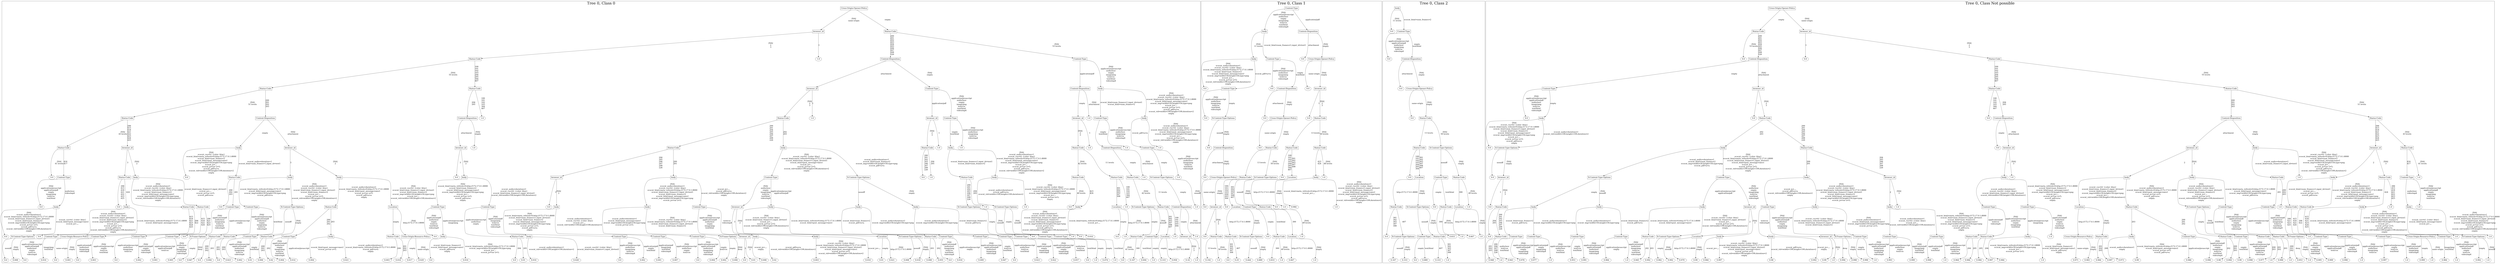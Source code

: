 /*
Generated by:
    http://https://github.com/h2oai/h2o-3/tree/master/h2o-genmodel/src/main/java/hex/genmodel/tools/PrintMojo.java
*/

/*
On a mac:

$ brew install graphviz
$ dot -Tpng file.gv -o file.png
$ open file.png
*/

digraph G {

subgraph cluster_0 {
/* Nodes */

/* Level 0 */
{
"SG_0_Node_0" [shape=box, fontsize=20, label="Cross-Origin-Opener-Policy"]
}

/* Level 1 */
{
"SG_0_Node_1" [shape=box, fontsize=20, label="browser_id"]
"SG_0_Node_2" [shape=box, fontsize=20, label="Status-Code"]
}

/* Level 2 */
{
"SG_0_Node_3" [shape=box, fontsize=20, label="Status-Code"]
"SG_0_Node_170" [fontsize=20, label="1.0"]
"SG_0_Node_4" [shape=box, fontsize=20, label="Content-Disposition"]
"SG_0_Node_5" [shape=box, fontsize=20, label="Content-Type"]
}

/* Level 3 */
{
"SG_0_Node_6" [shape=box, fontsize=20, label="Status-Code"]
"SG_0_Node_7" [shape=box, fontsize=20, label="Status-Code"]
"SG_0_Node_8" [shape=box, fontsize=20, label="browser_id"]
"SG_0_Node_9" [shape=box, fontsize=20, label="Content-Type"]
"SG_0_Node_10" [shape=box, fontsize=20, label="Content-Disposition"]
"SG_0_Node_11" [shape=box, fontsize=20, label="body"]
}

/* Level 4 */
{
"SG_0_Node_12" [shape=box, fontsize=20, label="Status-Code"]
"SG_0_Node_13" [shape=box, fontsize=20, label="Content-Disposition"]
"SG_0_Node_14" [shape=box, fontsize=20, label="Content-Disposition"]
"SG_0_Node_171" [fontsize=20, label="1.0"]
"SG_0_Node_15" [shape=box, fontsize=20, label="Status-Code"]
"SG_0_Node_172" [fontsize=20, label="1.0"]
"SG_0_Node_16" [shape=box, fontsize=20, label="browser_id"]
"SG_0_Node_17" [shape=box, fontsize=20, label="Content-Type"]
"SG_0_Node_18" [shape=box, fontsize=20, label="browser_id"]
"SG_0_Node_173" [fontsize=20, label="1.0"]
"SG_0_Node_19" [shape=box, fontsize=20, label="Content-Type"]
"SG_0_Node_20" [shape=box, fontsize=20, label="body"]
}

/* Level 5 */
{
"SG_0_Node_21" [shape=box, fontsize=20, label="Status-Code"]
"SG_0_Node_22" [shape=box, fontsize=20, label="browser_id"]
"SG_0_Node_23" [shape=box, fontsize=20, label="body"]
"SG_0_Node_24" [shape=box, fontsize=20, label="browser_id"]
"SG_0_Node_25" [shape=box, fontsize=20, label="browser_id"]
"SG_0_Node_174" [fontsize=20, label="1.0"]
"SG_0_Node_26" [shape=box, fontsize=20, label="Status-Code"]
"SG_0_Node_27" [shape=box, fontsize=20, label="body"]
"SG_0_Node_28" [shape=box, fontsize=20, label="Status-Code"]
"SG_0_Node_175" [fontsize=20, label="1.0"]
"SG_0_Node_29" [shape=box, fontsize=20, label="body"]
"SG_0_Node_176" [fontsize=20, label="1.0"]
"SG_0_Node_30" [shape=box, fontsize=20, label="Status-Code"]
"SG_0_Node_177" [fontsize=20, label="1.0"]
"SG_0_Node_31" [shape=box, fontsize=20, label="Content-Disposition"]
"SG_0_Node_178" [fontsize=20, label="1.0"]
"SG_0_Node_32" [shape=box, fontsize=20, label="Content-Type"]
"SG_0_Node_179" [fontsize=20, label="1.0"]
}

/* Level 6 */
{
"SG_0_Node_180" [fontsize=20, label="0.0"]
"SG_0_Node_33" [shape=box, fontsize=20, label="Content-Type"]
"SG_0_Node_34" [shape=box, fontsize=20, label="Status-Code"]
"SG_0_Node_35" [shape=box, fontsize=20, label="body"]
"SG_0_Node_181" [fontsize=20, label="0.0"]
"SG_0_Node_36" [shape=box, fontsize=20, label="Status-Code"]
"SG_0_Node_37" [shape=box, fontsize=20, label="body"]
"SG_0_Node_38" [shape=box, fontsize=20, label="body"]
"SG_0_Node_182" [fontsize=20, label="0.0"]
"SG_0_Node_39" [shape=box, fontsize=20, label="body"]
"SG_0_Node_40" [shape=box, fontsize=20, label="browser_id"]
"SG_0_Node_41" [shape=box, fontsize=20, label="body"]
"SG_0_Node_42" [shape=box, fontsize=20, label="Content-Type"]
"SG_0_Node_43" [shape=box, fontsize=20, label="X-Content-Type-Options"]
"SG_0_Node_183" [fontsize=20, label="0.0"]
"SG_0_Node_184" [fontsize=20, label="1.0"]
"SG_0_Node_44" [shape=box, fontsize=20, label="Status-Code"]
"SG_0_Node_45" [shape=box, fontsize=20, label="body"]
"SG_0_Node_46" [shape=box, fontsize=20, label="Status-Code"]
"SG_0_Node_47" [shape=box, fontsize=20, label="Status-Code"]
"SG_0_Node_48" [shape=box, fontsize=20, label="Status-Code"]
"SG_0_Node_185" [fontsize=20, label="1.0"]
"SG_0_Node_49" [shape=box, fontsize=20, label="X-Content-Type-Options"]
"SG_0_Node_186" [fontsize=20, label="1.0"]
}

/* Level 7 */
{
"SG_0_Node_187" [fontsize=20, label="0.0"]
"SG_0_Node_50" [shape=box, fontsize=20, label="body"]
"SG_0_Node_188" [fontsize=20, label="0.0"]
"SG_0_Node_51" [shape=box, fontsize=20, label="body"]
"SG_0_Node_52" [shape=box, fontsize=20, label="Status-Code"]
"SG_0_Node_53" [shape=box, fontsize=20, label="Status-Code"]
"SG_0_Node_189" [fontsize=20, label="0.0"]
"SG_0_Node_54" [shape=box, fontsize=20, label="Content-Type"]
"SG_0_Node_55" [shape=box, fontsize=20, label="Content-Type"]
"SG_0_Node_56" [shape=box, fontsize=20, label="X-Content-Type-Options"]
"SG_0_Node_57" [shape=box, fontsize=20, label="Status-Code"]
"SG_0_Node_58" [shape=box, fontsize=20, label="Location"]
"SG_0_Node_59" [shape=box, fontsize=20, label="Content-Type"]
"SG_0_Node_60" [shape=box, fontsize=20, label="Content-Type"]
"SG_0_Node_190" [fontsize=20, label="0.0"]
"SG_0_Node_61" [shape=box, fontsize=20, label="body"]
"SG_0_Node_62" [shape=box, fontsize=20, label="body"]
"SG_0_Node_63" [shape=box, fontsize=20, label="Content-Type"]
"SG_0_Node_64" [shape=box, fontsize=20, label="browser_id"]
"SG_0_Node_65" [shape=box, fontsize=20, label="body"]
"SG_0_Node_66" [shape=box, fontsize=20, label="body"]
"SG_0_Node_67" [shape=box, fontsize=20, label="body"]
"SG_0_Node_68" [shape=box, fontsize=20, label="X-Content-Type-Options"]
"SG_0_Node_191" [fontsize=20, label="1.0"]
"SG_0_Node_69" [shape=box, fontsize=20, label="X-Content-Type-Options"]
"SG_0_Node_192" [fontsize=20, label="1.0"]
"SG_0_Node_193" [fontsize=20, label="0.0"]
"SG_0_Node_70" [shape=box, fontsize=20, label="body"]
"SG_0_Node_71" [shape=box, fontsize=20, label="Location"]
"SG_0_Node_194" [fontsize=20, label="1.0"]
"SG_0_Node_72" [shape=box, fontsize=20, label="X-Content-Type-Options"]
"SG_0_Node_73" [shape=box, fontsize=20, label="Status-Code"]
"SG_0_Node_74" [shape=box, fontsize=20, label="Content-Disposition"]
"SG_0_Node_195" [fontsize=20, label="1.0"]
}

/* Level 8 */
{
"SG_0_Node_196" [fontsize=20, label="0.0"]
"SG_0_Node_75" [shape=box, fontsize=20, label="X-Content-Type-Options"]
"SG_0_Node_197" [fontsize=20, label="0.0"]
"SG_0_Node_76" [shape=box, fontsize=20, label="Content-Type"]
"SG_0_Node_77" [shape=box, fontsize=20, label="Cross-Origin-Resource-Policy"]
"SG_0_Node_78" [shape=box, fontsize=20, label="Content-Type"]
"SG_0_Node_79" [shape=box, fontsize=20, label="Content-Type"]
"SG_0_Node_80" [shape=box, fontsize=20, label="Content-Type"]
"SG_0_Node_198" [fontsize=20, label="0.0"]
"SG_0_Node_81" [shape=box, fontsize=20, label="X-Frame-Options"]
"SG_0_Node_82" [shape=box, fontsize=20, label="Status-Code"]
"SG_0_Node_83" [shape=box, fontsize=20, label="Status-Code"]
"SG_0_Node_84" [shape=box, fontsize=20, label="Content-Type"]
"SG_0_Node_85" [shape=box, fontsize=20, label="Status-Code"]
"SG_0_Node_86" [shape=box, fontsize=20, label="Content-Type"]
"SG_0_Node_87" [shape=box, fontsize=20, label="body"]
"SG_0_Node_88" [shape=box, fontsize=20, label="Status-Code"]
"SG_0_Node_89" [shape=box, fontsize=20, label="Cross-Origin-Resource-Policy"]
"SG_0_Node_199" [fontsize=20, label="0.0"]
"SG_0_Node_90" [shape=box, fontsize=20, label="body"]
"SG_0_Node_91" [shape=box, fontsize=20, label="Status-Code"]
"SG_0_Node_92" [shape=box, fontsize=20, label="body"]
"SG_0_Node_93" [shape=box, fontsize=20, label="Content-Type"]
"SG_0_Node_94" [shape=box, fontsize=20, label="Content-Type"]
"SG_0_Node_95" [shape=box, fontsize=20, label="Content-Type"]
"SG_0_Node_96" [shape=box, fontsize=20, label="X-Frame-Options"]
"SG_0_Node_97" [shape=box, fontsize=20, label="browser_id"]
"SG_0_Node_98" [shape=box, fontsize=20, label="body"]
"SG_0_Node_99" [shape=box, fontsize=20, label="body"]
"SG_0_Node_100" [shape=box, fontsize=20, label="Location"]
"SG_0_Node_101" [shape=box, fontsize=20, label="X-Content-Type-Options"]
"SG_0_Node_102" [shape=box, fontsize=20, label="Status-Code"]
"SG_0_Node_103" [shape=box, fontsize=20, label="Content-Type"]
"SG_0_Node_104" [shape=box, fontsize=20, label="Content-Type"]
"SG_0_Node_105" [shape=box, fontsize=20, label="Content-Type"]
"SG_0_Node_106" [shape=box, fontsize=20, label="Content-Type"]
"SG_0_Node_200" [fontsize=20, label="0.0"]
"SG_0_Node_107" [shape=box, fontsize=20, label="Content-Type"]
"SG_0_Node_108" [shape=box, fontsize=20, label="Content-Type"]
"SG_0_Node_201" [fontsize=20, label="1.0"]
"SG_0_Node_202" [fontsize=20, label="0.0"]
"SG_0_Node_203" [fontsize=20, label="0.016"]
"SG_0_Node_204" [fontsize=20, label="0.0"]
"SG_0_Node_205" [fontsize=20, label="1.0"]
"SG_0_Node_110" [shape=box, fontsize=20, label="Status-Code"]
"SG_0_Node_111" [shape=box, fontsize=20, label="Content-Type"]
"SG_0_Node_112" [shape=box, fontsize=20, label="Location"]
"SG_0_Node_206" [fontsize=20, label="1.0"]
"SG_0_Node_113" [shape=box, fontsize=20, label="browser_id"]
"SG_0_Node_207" [fontsize=20, label="1.0"]
}

/* Level 9 */
{
"SG_0_Node_208" [fontsize=20, label="0.0"]
"SG_0_Node_209" [fontsize=20, label="0.008"]
"SG_0_Node_210" [fontsize=20, label="0.0"]
"SG_0_Node_211" [fontsize=20, label="0.016"]
"SG_0_Node_212" [fontsize=20, label="0.0"]
"SG_0_Node_213" [fontsize=20, label="0.001"]
"SG_0_Node_214" [fontsize=20, label="0.0"]
"SG_0_Node_215" [fontsize=20, label="0.003"]
"SG_0_Node_216" [fontsize=20, label="0.0"]
"SG_0_Node_217" [fontsize=20, label="0.002"]
"SG_0_Node_218" [fontsize=20, label="0.001"]
"SG_0_Node_219" [fontsize=20, label="0.005"]
"SG_0_Node_220" [fontsize=20, label="0.0"]
"SG_0_Node_221" [fontsize=20, label="0.047"]
"SG_0_Node_222" [fontsize=20, label="0.0"]
"SG_0_Node_223" [fontsize=20, label="0.004"]
"SG_0_Node_224" [fontsize=20, label="0.0"]
"SG_0_Node_225" [fontsize=20, label="0.023"]
"SG_0_Node_226" [fontsize=20, label="0.002"]
"SG_0_Node_227" [fontsize=20, label="0.01"]
"SG_0_Node_228" [fontsize=20, label="0.006"]
"SG_0_Node_229" [fontsize=20, label="0.02"]
"SG_0_Node_230" [fontsize=20, label="0.004"]
"SG_0_Node_231" [fontsize=20, label="0.014"]
"SG_0_Node_232" [fontsize=20, label="0.004"]
"SG_0_Node_233" [fontsize=20, label="0.021"]
"SG_0_Node_234" [fontsize=20, label="0.003"]
"SG_0_Node_235" [fontsize=20, label="0.016"]
"SG_0_Node_236" [fontsize=20, label="0.017"]
"SG_0_Node_237" [fontsize=20, label="0.029"]
"SG_0_Node_238" [fontsize=20, label="0.0"]
"SG_0_Node_239" [fontsize=20, label="0.016"]
"SG_0_Node_240" [fontsize=20, label="0.0"]
"SG_0_Node_241" [fontsize=20, label="0.01"]
"SG_0_Node_242" [fontsize=20, label="0.016"]
"SG_0_Node_243" [fontsize=20, label="0.028"]
"SG_0_Node_244" [fontsize=20, label="0.0"]
"SG_0_Node_245" [fontsize=20, label="0.002"]
"SG_0_Node_246" [fontsize=20, label="0.001"]
"SG_0_Node_247" [fontsize=20, label="0.007"]
"SG_0_Node_248" [fontsize=20, label="0.0"]
"SG_0_Node_249" [fontsize=20, label="0.004"]
"SG_0_Node_250" [fontsize=20, label="0.002"]
"SG_0_Node_251" [fontsize=20, label="0.006"]
"SG_0_Node_252" [fontsize=20, label="0.0"]
"SG_0_Node_253" [fontsize=20, label="0.01"]
"SG_0_Node_254" [fontsize=20, label="0.008"]
"SG_0_Node_255" [fontsize=20, label="0.02"]
"SG_0_Node_256" [fontsize=20, label="0.003"]
"SG_0_Node_257" [fontsize=20, label="0.016"]
"SG_0_Node_258" [fontsize=20, label="0.01"]
"SG_0_Node_259" [fontsize=20, label="0.021"]
"SG_0_Node_260" [fontsize=20, label="0.008"]
"SG_0_Node_261" [fontsize=20, label="0.018"]
"SG_0_Node_262" [fontsize=20, label="0.008"]
"SG_0_Node_263" [fontsize=20, label="0.055"]
"SG_0_Node_264" [fontsize=20, label="0.0"]
"SG_0_Node_265" [fontsize=20, label="0.016"]
"SG_0_Node_266" [fontsize=20, label="0.009"]
"SG_0_Node_267" [fontsize=20, label="0.047"]
"SG_0_Node_268" [fontsize=20, label="0.0"]
"SG_0_Node_269" [fontsize=20, label="0.023"]
"SG_0_Node_270" [fontsize=20, label="0.022"]
"SG_0_Node_271" [fontsize=20, label="0.057"]
"SG_0_Node_272" [fontsize=20, label="0.0"]
"SG_0_Node_273" [fontsize=20, label="1.0"]
"SG_0_Node_274" [fontsize=20, label="0.474"]
"SG_0_Node_275" [fontsize=20, label="1.0"]
"SG_0_Node_276" [fontsize=20, label="0.0"]
"SG_0_Node_277" [fontsize=20, label="0.167"]
"SG_0_Node_278" [fontsize=20, label="0.004"]
"SG_0_Node_279" [fontsize=20, label="1.0"]
"SG_0_Node_280" [fontsize=20, label="0.333"]
"SG_0_Node_281" [fontsize=20, label="0.958"]
"SG_0_Node_282" [fontsize=20, label="0.16"]
"SG_0_Node_283" [fontsize=20, label="1.0"]
}

/* Edges */
"SG_0_Node_0" -> "SG_0_Node_1" [fontsize=20, label="[NA]
same-origin
"]
"SG_0_Node_0" -> "SG_0_Node_2" [fontsize=20, label="empty
"]
"SG_0_Node_2" -> "SG_0_Node_4" [fontsize=20, label="200
201
202
203
204
205
206
207
208
226
"]
"SG_0_Node_2" -> "SG_0_Node_5" [fontsize=20, label="[NA]
53 levels
"]
"SG_0_Node_5" -> "SG_0_Node_10" [fontsize=20, label="application/pdf
"]
"SG_0_Node_5" -> "SG_0_Node_11" [fontsize=20, label="[NA]
application/javascript
audio/wav
empty
image/png
text/css
text/html
video/mp4
"]
"SG_0_Node_11" -> "SG_0_Node_19" [fontsize=20, label="ecocnt_html=num_frames=1,input_id=test1
ecocnt_html=num_frames=2
"]
"SG_0_Node_11" -> "SG_0_Node_20" [fontsize=20, label="[NA]
ecocnt_audio=duration=1
ecocnt_css=h1 {color: blue}
ecocnt_html=meta_refresh=0;http://172.17.0.1:8000
ecocnt_html=post_message=mes1
ecocnt_img=width=50,height=50,type=png
ecocnt_js=.,,.
ecocnt_js=var a=5;
ecocnt_pdf=a=a
ecocnt_vid=width=100,height=100,duration=2
empty
"]
"SG_0_Node_20" -> "SG_0_Node_32" [fontsize=20, label="ecocnt_pdf=a=a
"]
"SG_0_Node_20" -> "SG_0_Node_179" [fontsize=20, label="[NA]
ecocnt_audio=duration=1
ecocnt_css=h1 {color: blue}
ecocnt_html=meta_refresh=0;http://172.17.0.1:8000
ecocnt_html=post_message=mes1
ecocnt_img=width=50,height=50,type=png
ecocnt_js=.,,.
ecocnt_js=var a=5;
ecocnt_vid=width=100,height=100,duration=2
empty
"]
"SG_0_Node_32" -> "SG_0_Node_49" [fontsize=20, label="empty
"]
"SG_0_Node_32" -> "SG_0_Node_186" [fontsize=20, label="[NA]
application/javascript
audio/wav
image/png
text/css
text/html
video/mp4
"]
"SG_0_Node_49" -> "SG_0_Node_74" [fontsize=20, label="empty
"]
"SG_0_Node_49" -> "SG_0_Node_195" [fontsize=20, label="[NA]
nosniff
"]
"SG_0_Node_74" -> "SG_0_Node_113" [fontsize=20, label="empty
"]
"SG_0_Node_74" -> "SG_0_Node_207" [fontsize=20, label="[NA]
attachment
"]
"SG_0_Node_113" -> "SG_0_Node_282" [fontsize=20, label="[NA]
2
3
"]
"SG_0_Node_113" -> "SG_0_Node_283" [fontsize=20, label="1
"]
"SG_0_Node_19" -> "SG_0_Node_31" [fontsize=20, label="empty
text/html
"]
"SG_0_Node_19" -> "SG_0_Node_178" [fontsize=20, label="[NA]
application/javascript
audio/wav
image/png
text/css
video/mp4
"]
"SG_0_Node_31" -> "SG_0_Node_48" [fontsize=20, label="empty
"]
"SG_0_Node_31" -> "SG_0_Node_185" [fontsize=20, label="[NA]
attachment
"]
"SG_0_Node_48" -> "SG_0_Node_72" [fontsize=20, label="[NA]
42 levels
"]
"SG_0_Node_48" -> "SG_0_Node_73" [fontsize=20, label="11 levels
"]
"SG_0_Node_73" -> "SG_0_Node_112" [fontsize=20, label="301
302
303
307
308
407
"]
"SG_0_Node_73" -> "SG_0_Node_206" [fontsize=20, label="100
101
102
103
304
"]
"SG_0_Node_112" -> "SG_0_Node_280" [fontsize=20, label="empty
"]
"SG_0_Node_112" -> "SG_0_Node_281" [fontsize=20, label="[NA]
http://172.17.0.1:8000
"]
"SG_0_Node_72" -> "SG_0_Node_110" [fontsize=20, label="empty
"]
"SG_0_Node_72" -> "SG_0_Node_111" [fontsize=20, label="[NA]
nosniff
"]
"SG_0_Node_111" -> "SG_0_Node_278" [fontsize=20, label="text/html
"]
"SG_0_Node_111" -> "SG_0_Node_279" [fontsize=20, label="empty
"]
"SG_0_Node_110" -> "SG_0_Node_276" [fontsize=20, label="[NA]
41 levels
"]
"SG_0_Node_110" -> "SG_0_Node_277" [fontsize=20, label="300
"]
"SG_0_Node_10" -> "SG_0_Node_18" [fontsize=20, label="empty
"]
"SG_0_Node_10" -> "SG_0_Node_173" [fontsize=20, label="[NA]
attachment
"]
"SG_0_Node_18" -> "SG_0_Node_30" [fontsize=20, label="[NA]
2
3
"]
"SG_0_Node_18" -> "SG_0_Node_177" [fontsize=20, label="1
"]
"SG_0_Node_30" -> "SG_0_Node_46" [fontsize=20, label="[NA]
42 levels
"]
"SG_0_Node_30" -> "SG_0_Node_47" [fontsize=20, label="11 levels
"]
"SG_0_Node_47" -> "SG_0_Node_71" [fontsize=20, label="301
302
303
307
308
"]
"SG_0_Node_47" -> "SG_0_Node_194" [fontsize=20, label="100
101
102
103
304
407
"]
"SG_0_Node_71" -> "SG_0_Node_204" [fontsize=20, label="empty
"]
"SG_0_Node_71" -> "SG_0_Node_205" [fontsize=20, label="[NA]
http://172.17.0.1:8000
"]
"SG_0_Node_46" -> "SG_0_Node_193" [fontsize=20, label="[NA]
40 levels
"]
"SG_0_Node_46" -> "SG_0_Node_70" [fontsize=20, label="423
424
"]
"SG_0_Node_70" -> "SG_0_Node_202" [fontsize=20, label="[NA]
ecocnt_audio=duration=1
ecocnt_css=h1 {color: blue}
ecocnt_html=num_frames=1,input_id=test1
ecocnt_html=num_frames=2
ecocnt_html=post_message=mes1
ecocnt_img=width=50,height=50,type=png
ecocnt_js=var a=5;
ecocnt_pdf=a=a
ecocnt_vid=width=100,height=100,duration=2
empty
"]
"SG_0_Node_70" -> "SG_0_Node_203" [fontsize=20, label="ecocnt_html=meta_refresh=0;http://172.17.0.1:8000
ecocnt_js=.,,.
"]
"SG_0_Node_4" -> "SG_0_Node_8" [fontsize=20, label="attachment
"]
"SG_0_Node_4" -> "SG_0_Node_9" [fontsize=20, label="[NA]
empty
"]
"SG_0_Node_9" -> "SG_0_Node_16" [fontsize=20, label="application/pdf
"]
"SG_0_Node_9" -> "SG_0_Node_17" [fontsize=20, label="[NA]
application/javascript
audio/wav
empty
image/png
text/css
text/html
video/mp4
"]
"SG_0_Node_17" -> "SG_0_Node_29" [fontsize=20, label="empty
text/html
"]
"SG_0_Node_17" -> "SG_0_Node_176" [fontsize=20, label="[NA]
application/javascript
audio/wav
image/png
text/css
video/mp4
"]
"SG_0_Node_29" -> "SG_0_Node_44" [fontsize=20, label="ecocnt_html=num_frames=1,input_id=test1
ecocnt_html=num_frames=2
"]
"SG_0_Node_29" -> "SG_0_Node_45" [fontsize=20, label="[NA]
ecocnt_audio=duration=1
ecocnt_css=h1 {color: blue}
ecocnt_html=meta_refresh=0;http://172.17.0.1:8000
ecocnt_html=post_message=mes1
ecocnt_img=width=50,height=50,type=png
ecocnt_js=.,,.
ecocnt_js=var a=5;
ecocnt_pdf=a=a
ecocnt_vid=width=100,height=100,duration=2
empty
"]
"SG_0_Node_45" -> "SG_0_Node_69" [fontsize=20, label="ecocnt_audio=duration=1
ecocnt_pdf=a=a
ecocnt_vid=width=100,height=100,duration=2
"]
"SG_0_Node_45" -> "SG_0_Node_192" [fontsize=20, label="[NA]
ecocnt_css=h1 {color: blue}
ecocnt_html=meta_refresh=0;http://172.17.0.1:8000
ecocnt_html=post_message=mes1
ecocnt_img=width=50,height=50,type=png
ecocnt_js=.,,.
ecocnt_js=var a=5;
empty
"]
"SG_0_Node_69" -> "SG_0_Node_108" [fontsize=20, label="empty
"]
"SG_0_Node_69" -> "SG_0_Node_201" [fontsize=20, label="[NA]
nosniff
"]
"SG_0_Node_108" -> "SG_0_Node_274" [fontsize=20, label="empty
"]
"SG_0_Node_108" -> "SG_0_Node_275" [fontsize=20, label="text/html
"]
"SG_0_Node_44" -> "SG_0_Node_68" [fontsize=20, label="200
201
202
203
206
207
208
226
"]
"SG_0_Node_44" -> "SG_0_Node_191" [fontsize=20, label="204
205
"]
"SG_0_Node_68" -> "SG_0_Node_200" [fontsize=20, label="empty
"]
"SG_0_Node_68" -> "SG_0_Node_107" [fontsize=20, label="[NA]
nosniff
"]
"SG_0_Node_107" -> "SG_0_Node_272" [fontsize=20, label="text/html
"]
"SG_0_Node_107" -> "SG_0_Node_273" [fontsize=20, label="empty
"]
"SG_0_Node_16" -> "SG_0_Node_28" [fontsize=20, label="[NA]
2
3
"]
"SG_0_Node_16" -> "SG_0_Node_175" [fontsize=20, label="1
"]
"SG_0_Node_28" -> "SG_0_Node_183" [fontsize=20, label="200
201
202
203
206
207
208
226
"]
"SG_0_Node_28" -> "SG_0_Node_184" [fontsize=20, label="204
205
"]
"SG_0_Node_8" -> "SG_0_Node_15" [fontsize=20, label="[NA]
2
3
"]
"SG_0_Node_8" -> "SG_0_Node_172" [fontsize=20, label="1
"]
"SG_0_Node_15" -> "SG_0_Node_26" [fontsize=20, label="200
201
204
205
206
207
208
226
"]
"SG_0_Node_15" -> "SG_0_Node_27" [fontsize=20, label="202
203
"]
"SG_0_Node_27" -> "SG_0_Node_42" [fontsize=20, label="[NA]
ecocnt_css=h1 {color: blue}
ecocnt_html=meta_refresh=0;http://172.17.0.1:8000
ecocnt_html=num_frames=1,input_id=test1
ecocnt_html=post_message=mes1
ecocnt_js=.,,.
ecocnt_js=var a=5;
ecocnt_vid=width=100,height=100,duration=2
empty
"]
"SG_0_Node_27" -> "SG_0_Node_43" [fontsize=20, label="ecocnt_audio=duration=1
ecocnt_html=num_frames=2
ecocnt_img=width=50,height=50,type=png
ecocnt_pdf=a=a
"]
"SG_0_Node_43" -> "SG_0_Node_66" [fontsize=20, label="nosniff
"]
"SG_0_Node_43" -> "SG_0_Node_67" [fontsize=20, label="[NA]
empty
"]
"SG_0_Node_67" -> "SG_0_Node_105" [fontsize=20, label="ecocnt_audio=duration=1
ecocnt_img=width=50,height=50,type=png
"]
"SG_0_Node_67" -> "SG_0_Node_106" [fontsize=20, label="ecocnt_html=num_frames=2
ecocnt_pdf=a=a
"]
"SG_0_Node_106" -> "SG_0_Node_270" [fontsize=20, label="[NA]
application/javascript
application/pdf
empty
image/png
video/mp4
"]
"SG_0_Node_106" -> "SG_0_Node_271" [fontsize=20, label="audio/wav
text/css
text/html
"]
"SG_0_Node_105" -> "SG_0_Node_268" [fontsize=20, label="application/javascript
audio/wav
text/css
text/html
"]
"SG_0_Node_105" -> "SG_0_Node_269" [fontsize=20, label="[NA]
application/pdf
empty
image/png
video/mp4
"]
"SG_0_Node_66" -> "SG_0_Node_103" [fontsize=20, label="ecocnt_html=num_frames=2
ecocnt_pdf=a=a
"]
"SG_0_Node_66" -> "SG_0_Node_104" [fontsize=20, label="ecocnt_audio=duration=1
ecocnt_img=width=50,height=50,type=png
"]
"SG_0_Node_104" -> "SG_0_Node_266" [fontsize=20, label="[NA]
application/javascript
application/pdf
audio/wav
image/png
video/mp4
"]
"SG_0_Node_104" -> "SG_0_Node_267" [fontsize=20, label="empty
text/css
text/html
"]
"SG_0_Node_103" -> "SG_0_Node_264" [fontsize=20, label="[NA]
application/pdf
audio/wav
image/png
text/css
text/html
video/mp4
"]
"SG_0_Node_103" -> "SG_0_Node_265" [fontsize=20, label="application/javascript
empty
"]
"SG_0_Node_42" -> "SG_0_Node_64" [fontsize=20, label="[NA]
audio/wav
empty
image/png
text/css
text/html
video/mp4
"]
"SG_0_Node_42" -> "SG_0_Node_65" [fontsize=20, label="application/javascript
application/pdf
"]
"SG_0_Node_65" -> "SG_0_Node_101" [fontsize=20, label="[NA]
ecocnt_css=h1 {color: blue}
ecocnt_html=num_frames=1,input_id=test1
ecocnt_js=.,,.
ecocnt_js=var a=5;
ecocnt_vid=width=100,height=100,duration=2
empty
"]
"SG_0_Node_65" -> "SG_0_Node_102" [fontsize=20, label="ecocnt_html=meta_refresh=0;http://172.17.0.1:8000
ecocnt_html=post_message=mes1
"]
"SG_0_Node_102" -> "SG_0_Node_262" [fontsize=20, label="203
"]
"SG_0_Node_102" -> "SG_0_Node_263" [fontsize=20, label="202
"]
"SG_0_Node_101" -> "SG_0_Node_260" [fontsize=20, label="nosniff
"]
"SG_0_Node_101" -> "SG_0_Node_261" [fontsize=20, label="[NA]
empty
"]
"SG_0_Node_64" -> "SG_0_Node_99" [fontsize=20, label="3
"]
"SG_0_Node_64" -> "SG_0_Node_100" [fontsize=20, label="[NA]
2
"]
"SG_0_Node_100" -> "SG_0_Node_258" [fontsize=20, label="empty
"]
"SG_0_Node_100" -> "SG_0_Node_259" [fontsize=20, label="[NA]
http://172.17.0.1:8000
"]
"SG_0_Node_99" -> "SG_0_Node_256" [fontsize=20, label="[NA]
ecocnt_css=h1 {color: blue}
ecocnt_html=meta_refresh=0;http://172.17.0.1:8000
ecocnt_html=num_frames=1,input_id=test1
ecocnt_html=post_message=mes1
ecocnt_js=var a=5;
ecocnt_vid=width=100,height=100,duration=2
empty
"]
"SG_0_Node_99" -> "SG_0_Node_257" [fontsize=20, label="ecocnt_js=.,,.
"]
"SG_0_Node_26" -> "SG_0_Node_40" [fontsize=20, label="204
205
206
207
208
226
"]
"SG_0_Node_26" -> "SG_0_Node_41" [fontsize=20, label="200
201
"]
"SG_0_Node_41" -> "SG_0_Node_62" [fontsize=20, label="[NA]
ecocnt_audio=duration=1
ecocnt_css=h1 {color: blue}
ecocnt_html=meta_refresh=0;http://172.17.0.1:8000
ecocnt_html=num_frames=1,input_id=test1
ecocnt_html=num_frames=2
ecocnt_html=post_message=mes1
ecocnt_img=width=50,height=50,type=png
ecocnt_js=var a=5;
"]
"SG_0_Node_41" -> "SG_0_Node_63" [fontsize=20, label="ecocnt_js=.,,.
ecocnt_pdf=a=a
ecocnt_vid=width=100,height=100,duration=2
empty
"]
"SG_0_Node_63" -> "SG_0_Node_97" [fontsize=20, label="[NA]
application/javascript
application/pdf
audio/wav
empty
image/png
text/html
"]
"SG_0_Node_63" -> "SG_0_Node_98" [fontsize=20, label="text/css
video/mp4
"]
"SG_0_Node_98" -> "SG_0_Node_254" [fontsize=20, label="ecocnt_js=.,,.
empty
"]
"SG_0_Node_98" -> "SG_0_Node_255" [fontsize=20, label="ecocnt_pdf=a=a
ecocnt_vid=width=100,height=100,duration=2
"]
"SG_0_Node_97" -> "SG_0_Node_252" [fontsize=20, label="3
"]
"SG_0_Node_97" -> "SG_0_Node_253" [fontsize=20, label="[NA]
2
"]
"SG_0_Node_62" -> "SG_0_Node_95" [fontsize=20, label="ecocnt_audio=duration=1
ecocnt_html=post_message=mes1
ecocnt_img=width=50,height=50,type=png
ecocnt_js=var a=5;
"]
"SG_0_Node_62" -> "SG_0_Node_96" [fontsize=20, label="[NA]
ecocnt_css=h1 {color: blue}
ecocnt_html=meta_refresh=0;http://172.17.0.1:8000
ecocnt_html=num_frames=1,input_id=test1
ecocnt_html=num_frames=2
"]
"SG_0_Node_96" -> "SG_0_Node_250" [fontsize=20, label="empty
"]
"SG_0_Node_96" -> "SG_0_Node_251" [fontsize=20, label="[NA]
deny
"]
"SG_0_Node_95" -> "SG_0_Node_248" [fontsize=20, label="[NA]
application/javascript
application/pdf
audio/wav
image/png
text/html
video/mp4
"]
"SG_0_Node_95" -> "SG_0_Node_249" [fontsize=20, label="empty
text/css
"]
"SG_0_Node_40" -> "SG_0_Node_190" [fontsize=20, label="3
"]
"SG_0_Node_40" -> "SG_0_Node_61" [fontsize=20, label="[NA]
2
"]
"SG_0_Node_61" -> "SG_0_Node_93" [fontsize=20, label="[NA]
ecocnt_html=meta_refresh=0;http://172.17.0.1:8000
ecocnt_html=num_frames=1,input_id=test1
ecocnt_html=num_frames=2
ecocnt_html=post_message=mes1
ecocnt_img=width=50,height=50,type=png
ecocnt_js=var a=5;
ecocnt_pdf=a=a
empty
"]
"SG_0_Node_61" -> "SG_0_Node_94" [fontsize=20, label="ecocnt_audio=duration=1
ecocnt_css=h1 {color: blue}
ecocnt_js=.,,.
ecocnt_vid=width=100,height=100,duration=2
"]
"SG_0_Node_94" -> "SG_0_Node_246" [fontsize=20, label="application/pdf
image/png
text/html
video/mp4
"]
"SG_0_Node_94" -> "SG_0_Node_247" [fontsize=20, label="[NA]
application/javascript
audio/wav
empty
text/css
"]
"SG_0_Node_93" -> "SG_0_Node_244" [fontsize=20, label="[NA]
application/javascript
audio/wav
image/png
text/css
video/mp4
"]
"SG_0_Node_93" -> "SG_0_Node_245" [fontsize=20, label="application/pdf
empty
text/html
"]
"SG_0_Node_1" -> "SG_0_Node_3" [fontsize=20, label="[NA]
2
3
"]
"SG_0_Node_1" -> "SG_0_Node_170" [fontsize=20, label="1
"]
"SG_0_Node_3" -> "SG_0_Node_6" [fontsize=20, label="[NA]
55 levels
"]
"SG_0_Node_3" -> "SG_0_Node_7" [fontsize=20, label="100
101
102
103
204
205
304
407
"]
"SG_0_Node_7" -> "SG_0_Node_14" [fontsize=20, label="204
205
"]
"SG_0_Node_7" -> "SG_0_Node_171" [fontsize=20, label="100
101
102
103
304
407
"]
"SG_0_Node_14" -> "SG_0_Node_25" [fontsize=20, label="attachment
"]
"SG_0_Node_14" -> "SG_0_Node_174" [fontsize=20, label="[NA]
empty
"]
"SG_0_Node_25" -> "SG_0_Node_182" [fontsize=20, label="3
"]
"SG_0_Node_25" -> "SG_0_Node_39" [fontsize=20, label="[NA]
2
"]
"SG_0_Node_39" -> "SG_0_Node_59" [fontsize=20, label="[NA]
ecocnt_html=meta_refresh=0;http://172.17.0.1:8000
ecocnt_html=num_frames=2
ecocnt_html=post_message=mes1
ecocnt_img=width=50,height=50,type=png
ecocnt_js=.,,.
ecocnt_js=var a=5;
ecocnt_pdf=a=a
empty
"]
"SG_0_Node_39" -> "SG_0_Node_60" [fontsize=20, label="ecocnt_audio=duration=1
ecocnt_css=h1 {color: blue}
ecocnt_html=num_frames=1,input_id=test1
ecocnt_vid=width=100,height=100,duration=2
"]
"SG_0_Node_60" -> "SG_0_Node_91" [fontsize=20, label="application/javascript
audio/wav
empty
"]
"SG_0_Node_60" -> "SG_0_Node_92" [fontsize=20, label="[NA]
application/pdf
image/png
text/css
text/html
video/mp4
"]
"SG_0_Node_92" -> "SG_0_Node_242" [fontsize=20, label="ecocnt_audio=duration=1
ecocnt_vid=width=100,height=100,duration=2
"]
"SG_0_Node_92" -> "SG_0_Node_243" [fontsize=20, label="ecocnt_css=h1 {color: blue}
ecocnt_html=num_frames=1,input_id=test1
"]
"SG_0_Node_91" -> "SG_0_Node_240" [fontsize=20, label="204
"]
"SG_0_Node_91" -> "SG_0_Node_241" [fontsize=20, label="205
"]
"SG_0_Node_59" -> "SG_0_Node_199" [fontsize=20, label="[NA]
application/pdf
audio/wav
empty
text/css
text/html
video/mp4
"]
"SG_0_Node_59" -> "SG_0_Node_90" [fontsize=20, label="application/javascript
image/png
"]
"SG_0_Node_90" -> "SG_0_Node_238" [fontsize=20, label="ecocnt_html=num_frames=2
ecocnt_html=post_message=mes1
ecocnt_pdf=a=a
empty
"]
"SG_0_Node_90" -> "SG_0_Node_239" [fontsize=20, label="[NA]
ecocnt_html=meta_refresh=0;http://172.17.0.1:8000
ecocnt_img=width=50,height=50,type=png
ecocnt_js=.,,.
ecocnt_js=var a=5;
"]
"SG_0_Node_6" -> "SG_0_Node_12" [fontsize=20, label="[NA]
51 levels
"]
"SG_0_Node_6" -> "SG_0_Node_13" [fontsize=20, label="200
201
202
203
"]
"SG_0_Node_13" -> "SG_0_Node_23" [fontsize=20, label="empty
"]
"SG_0_Node_13" -> "SG_0_Node_24" [fontsize=20, label="[NA]
attachment
"]
"SG_0_Node_24" -> "SG_0_Node_37" [fontsize=20, label="3
"]
"SG_0_Node_24" -> "SG_0_Node_38" [fontsize=20, label="[NA]
2
"]
"SG_0_Node_38" -> "SG_0_Node_57" [fontsize=20, label="ecocnt_audio=duration=1
ecocnt_html=meta_refresh=0;http://172.17.0.1:8000
ecocnt_html=post_message=mes1
ecocnt_js=var a=5;
ecocnt_pdf=a=a
empty
"]
"SG_0_Node_38" -> "SG_0_Node_58" [fontsize=20, label="[NA]
ecocnt_css=h1 {color: blue}
ecocnt_html=num_frames=1,input_id=test1
ecocnt_html=num_frames=2
ecocnt_img=width=50,height=50,type=png
ecocnt_js=.,,.
ecocnt_vid=width=100,height=100,duration=2
"]
"SG_0_Node_58" -> "SG_0_Node_88" [fontsize=20, label="empty
"]
"SG_0_Node_58" -> "SG_0_Node_89" [fontsize=20, label="[NA]
http://172.17.0.1:8000
"]
"SG_0_Node_89" -> "SG_0_Node_236" [fontsize=20, label="empty
"]
"SG_0_Node_89" -> "SG_0_Node_237" [fontsize=20, label="[NA]
same-origin
"]
"SG_0_Node_88" -> "SG_0_Node_234" [fontsize=20, label="200
"]
"SG_0_Node_88" -> "SG_0_Node_235" [fontsize=20, label="201
202
203
"]
"SG_0_Node_57" -> "SG_0_Node_86" [fontsize=20, label="200
201
202
"]
"SG_0_Node_57" -> "SG_0_Node_87" [fontsize=20, label="203
"]
"SG_0_Node_87" -> "SG_0_Node_232" [fontsize=20, label="ecocnt_html=post_message=mes1
ecocnt_js=var a=5;
"]
"SG_0_Node_87" -> "SG_0_Node_233" [fontsize=20, label="ecocnt_audio=duration=1
ecocnt_html=meta_refresh=0;http://172.17.0.1:8000
ecocnt_pdf=a=a
empty
"]
"SG_0_Node_86" -> "SG_0_Node_230" [fontsize=20, label="[NA]
application/pdf
audio/wav
empty
image/png
text/css
text/html
video/mp4
"]
"SG_0_Node_86" -> "SG_0_Node_231" [fontsize=20, label="application/javascript
"]
"SG_0_Node_37" -> "SG_0_Node_55" [fontsize=20, label="ecocnt_html=meta_refresh=0;http://172.17.0.1:8000
ecocnt_html=post_message=mes1
ecocnt_img=width=50,height=50,type=png
ecocnt_pdf=a=a
"]
"SG_0_Node_37" -> "SG_0_Node_56" [fontsize=20, label="[NA]
ecocnt_audio=duration=1
ecocnt_css=h1 {color: blue}
ecocnt_html=num_frames=1,input_id=test1
ecocnt_html=num_frames=2
ecocnt_js=.,,.
ecocnt_js=var a=5;
ecocnt_vid=width=100,height=100,duration=2
empty
"]
"SG_0_Node_56" -> "SG_0_Node_84" [fontsize=20, label="nosniff
"]
"SG_0_Node_56" -> "SG_0_Node_85" [fontsize=20, label="[NA]
empty
"]
"SG_0_Node_85" -> "SG_0_Node_228" [fontsize=20, label="200
201
203
"]
"SG_0_Node_85" -> "SG_0_Node_229" [fontsize=20, label="202
"]
"SG_0_Node_84" -> "SG_0_Node_226" [fontsize=20, label="[NA]
application/javascript
application/pdf
audio/wav
image/png
text/css
video/mp4
"]
"SG_0_Node_84" -> "SG_0_Node_227" [fontsize=20, label="empty
text/html
"]
"SG_0_Node_55" -> "SG_0_Node_82" [fontsize=20, label="[NA]
application/javascript
application/pdf
audio/wav
empty
image/png
text/css
video/mp4
"]
"SG_0_Node_55" -> "SG_0_Node_83" [fontsize=20, label="text/html
"]
"SG_0_Node_83" -> "SG_0_Node_224" [fontsize=20, label="201
202
"]
"SG_0_Node_83" -> "SG_0_Node_225" [fontsize=20, label="200
203
"]
"SG_0_Node_82" -> "SG_0_Node_222" [fontsize=20, label="200
201
202
"]
"SG_0_Node_82" -> "SG_0_Node_223" [fontsize=20, label="203
"]
"SG_0_Node_23" -> "SG_0_Node_181" [fontsize=20, label="[NA]
ecocnt_css=h1 {color: blue}
ecocnt_html=meta_refresh=0;http://172.17.0.1:8000
ecocnt_html=num_frames=2
ecocnt_html=post_message=mes1
ecocnt_img=width=50,height=50,type=png
ecocnt_js=.,,.
ecocnt_js=var a=5;
ecocnt_pdf=a=a
ecocnt_vid=width=100,height=100,duration=2
empty
"]
"SG_0_Node_23" -> "SG_0_Node_36" [fontsize=20, label="ecocnt_audio=duration=1
ecocnt_html=num_frames=1,input_id=test1
"]
"SG_0_Node_36" -> "SG_0_Node_189" [fontsize=20, label="200
202
203
"]
"SG_0_Node_36" -> "SG_0_Node_54" [fontsize=20, label="201
"]
"SG_0_Node_54" -> "SG_0_Node_198" [fontsize=20, label="[NA]
application/pdf
audio/wav
image/png
text/css
text/html
video/mp4
"]
"SG_0_Node_54" -> "SG_0_Node_81" [fontsize=20, label="application/javascript
empty
"]
"SG_0_Node_81" -> "SG_0_Node_220" [fontsize=20, label="empty
"]
"SG_0_Node_81" -> "SG_0_Node_221" [fontsize=20, label="[NA]
deny
"]
"SG_0_Node_12" -> "SG_0_Node_21" [fontsize=20, label="[NA]
43 levels
"]
"SG_0_Node_12" -> "SG_0_Node_22" [fontsize=20, label="206
415
418
421
422
423
424
425
"]
"SG_0_Node_22" -> "SG_0_Node_34" [fontsize=20, label="3
"]
"SG_0_Node_22" -> "SG_0_Node_35" [fontsize=20, label="[NA]
2
"]
"SG_0_Node_35" -> "SG_0_Node_52" [fontsize=20, label="[NA]
ecocnt_audio=duration=1
ecocnt_css=h1 {color: blue}
ecocnt_html=meta_refresh=0;http://172.17.0.1:8000
ecocnt_html=num_frames=2
ecocnt_html=post_message=mes1
ecocnt_img=width=50,height=50,type=png
ecocnt_vid=width=100,height=100,duration=2
empty
"]
"SG_0_Node_35" -> "SG_0_Node_53" [fontsize=20, label="ecocnt_html=num_frames=1,input_id=test1
ecocnt_js=.,,.
ecocnt_js=var a=5;
ecocnt_pdf=a=a
"]
"SG_0_Node_53" -> "SG_0_Node_79" [fontsize=20, label="415
418
422
424
"]
"SG_0_Node_53" -> "SG_0_Node_80" [fontsize=20, label="206
421
423
425
"]
"SG_0_Node_80" -> "SG_0_Node_218" [fontsize=20, label="application/javascript
application/pdf
text/css
"]
"SG_0_Node_80" -> "SG_0_Node_219" [fontsize=20, label="[NA]
audio/wav
empty
image/png
text/html
video/mp4
"]
"SG_0_Node_79" -> "SG_0_Node_216" [fontsize=20, label="application/javascript
audio/wav
image/png
text/css
"]
"SG_0_Node_79" -> "SG_0_Node_217" [fontsize=20, label="[NA]
application/pdf
empty
text/html
video/mp4
"]
"SG_0_Node_52" -> "SG_0_Node_77" [fontsize=20, label="415
418
421
423
424
425
"]
"SG_0_Node_52" -> "SG_0_Node_78" [fontsize=20, label="206
422
"]
"SG_0_Node_78" -> "SG_0_Node_214" [fontsize=20, label="application/pdf
audio/wav
image/png
video/mp4
"]
"SG_0_Node_78" -> "SG_0_Node_215" [fontsize=20, label="[NA]
application/javascript
empty
text/css
text/html
"]
"SG_0_Node_77" -> "SG_0_Node_212" [fontsize=20, label="same-origin
"]
"SG_0_Node_77" -> "SG_0_Node_213" [fontsize=20, label="[NA]
empty
"]
"SG_0_Node_34" -> "SG_0_Node_188" [fontsize=20, label="206
415
418
421
422
423
425
"]
"SG_0_Node_34" -> "SG_0_Node_51" [fontsize=20, label="424
"]
"SG_0_Node_51" -> "SG_0_Node_197" [fontsize=20, label="[NA]
ecocnt_audio=duration=1
ecocnt_css=h1 {color: blue}
ecocnt_html=num_frames=1,input_id=test1
ecocnt_html=num_frames=2
ecocnt_img=width=50,height=50,type=png
ecocnt_js=.,,.
ecocnt_js=var a=5;
ecocnt_pdf=a=a
ecocnt_vid=width=100,height=100,duration=2
empty
"]
"SG_0_Node_51" -> "SG_0_Node_76" [fontsize=20, label="ecocnt_html=meta_refresh=0;http://172.17.0.1:8000
ecocnt_html=post_message=mes1
"]
"SG_0_Node_76" -> "SG_0_Node_210" [fontsize=20, label="[NA]
application/javascript
application/pdf
audio/wav
empty
text/css
video/mp4
"]
"SG_0_Node_76" -> "SG_0_Node_211" [fontsize=20, label="image/png
text/html
"]
"SG_0_Node_21" -> "SG_0_Node_180" [fontsize=20, label="[NA]
41 levels
"]
"SG_0_Node_21" -> "SG_0_Node_33" [fontsize=20, label="416
417
"]
"SG_0_Node_33" -> "SG_0_Node_187" [fontsize=20, label="[NA]
application/javascript
application/pdf
empty
image/png
text/css
text/html
"]
"SG_0_Node_33" -> "SG_0_Node_50" [fontsize=20, label="audio/wav
video/mp4
"]
"SG_0_Node_50" -> "SG_0_Node_196" [fontsize=20, label="[NA]
ecocnt_audio=duration=1
ecocnt_html=meta_refresh=0;http://172.17.0.1:8000
ecocnt_html=num_frames=1,input_id=test1
ecocnt_html=num_frames=2
ecocnt_img=width=50,height=50,type=png
ecocnt_js=var a=5;
ecocnt_pdf=a=a
ecocnt_vid=width=100,height=100,duration=2
empty
"]
"SG_0_Node_50" -> "SG_0_Node_75" [fontsize=20, label="ecocnt_css=h1 {color: blue}
ecocnt_html=post_message=mes1
ecocnt_js=.,,.
"]
"SG_0_Node_75" -> "SG_0_Node_208" [fontsize=20, label="nosniff
"]
"SG_0_Node_75" -> "SG_0_Node_209" [fontsize=20, label="[NA]
empty
"]

fontsize=40
label="Tree 0, Class 0"
}

subgraph cluster_1 {
/* Nodes */

/* Level 0 */
{
"SG_1_Node_0" [shape=box, fontsize=20, label="Content-Type"]
}

/* Level 1 */
{
"SG_1_Node_1" [shape=box, fontsize=20, label="body"]
"SG_1_Node_2" [shape=box, fontsize=20, label="Content-Disposition"]
}

/* Level 2 */
{
"SG_1_Node_3" [shape=box, fontsize=20, label="body"]
"SG_1_Node_4" [shape=box, fontsize=20, label="Content-Type"]
"SG_1_Node_37" [fontsize=20, label="0.0"]
"SG_1_Node_5" [shape=box, fontsize=20, label="Cross-Origin-Opener-Policy"]
}

/* Level 3 */
{
"SG_1_Node_38" [fontsize=20, label="0.0"]
"SG_1_Node_6" [shape=box, fontsize=20, label="Content-Type"]
"SG_1_Node_39" [fontsize=20, label="0.0"]
"SG_1_Node_7" [shape=box, fontsize=20, label="Content-Disposition"]
"SG_1_Node_40" [fontsize=20, label="0.0"]
"SG_1_Node_8" [shape=box, fontsize=20, label="browser_id"]
}

/* Level 4 */
{
"SG_1_Node_41" [fontsize=20, label="0.0"]
"SG_1_Node_9" [shape=box, fontsize=20, label="X-Content-Type-Options"]
"SG_1_Node_42" [fontsize=20, label="0.0"]
"SG_1_Node_10" [shape=box, fontsize=20, label="Cross-Origin-Opener-Policy"]
"SG_1_Node_43" [fontsize=20, label="0.0"]
"SG_1_Node_11" [shape=box, fontsize=20, label="Status-Code"]
}

/* Level 5 */
{
"SG_1_Node_44" [fontsize=20, label="0.0"]
"SG_1_Node_12" [shape=box, fontsize=20, label="Content-Disposition"]
"SG_1_Node_45" [fontsize=20, label="0.0"]
"SG_1_Node_13" [shape=box, fontsize=20, label="Status-Code"]
"SG_1_Node_14" [shape=box, fontsize=20, label="Status-Code"]
"SG_1_Node_15" [shape=box, fontsize=20, label="Status-Code"]
}

/* Level 6 */
{
"SG_1_Node_46" [fontsize=20, label="0.0"]
"SG_1_Node_16" [shape=box, fontsize=20, label="Cross-Origin-Opener-Policy"]
"SG_1_Node_17" [shape=box, fontsize=20, label="Status-Code"]
"SG_1_Node_18" [shape=box, fontsize=20, label="X-Content-Type-Options"]
"SG_1_Node_47" [fontsize=20, label="0.0"]
"SG_1_Node_19" [shape=box, fontsize=20, label="Location"]
"SG_1_Node_20" [shape=box, fontsize=20, label="body"]
"SG_1_Node_48" [fontsize=20, label="1.0"]
}

/* Level 7 */
{
"SG_1_Node_49" [fontsize=20, label="0.0"]
"SG_1_Node_21" [shape=box, fontsize=20, label="browser_id"]
"SG_1_Node_50" [fontsize=20, label="0.0"]
"SG_1_Node_22" [shape=box, fontsize=20, label="Location"]
"SG_1_Node_23" [shape=box, fontsize=20, label="Content-Type"]
"SG_1_Node_24" [shape=box, fontsize=20, label="Status-Code"]
"SG_1_Node_51" [fontsize=20, label="0.0"]
"SG_1_Node_52" [fontsize=20, label="1.0"]
"SG_1_Node_53" [fontsize=20, label="0.984"]
"SG_1_Node_54" [fontsize=20, label="1.0"]
}

/* Level 8 */
{
"SG_1_Node_55" [fontsize=20, label="0.0"]
"SG_1_Node_26" [shape=box, fontsize=20, label="Status-Code"]
"SG_1_Node_27" [shape=box, fontsize=20, label="Status-Code"]
"SG_1_Node_28" [shape=box, fontsize=20, label="X-Content-Type-Options"]
"SG_1_Node_56" [fontsize=20, label="0.0"]
"SG_1_Node_29" [shape=box, fontsize=20, label="Status-Code"]
"SG_1_Node_30" [shape=box, fontsize=20, label="Location"]
"SG_1_Node_57" [fontsize=20, label="1.0"]
}

/* Level 9 */
{
"SG_1_Node_58" [fontsize=20, label="0.192"]
"SG_1_Node_59" [fontsize=20, label="1.0"]
"SG_1_Node_60" [fontsize=20, label="0.0"]
"SG_1_Node_61" [fontsize=20, label="0.25"]
"SG_1_Node_62" [fontsize=20, label="0.444"]
"SG_1_Node_63" [fontsize=20, label="0.889"]
"SG_1_Node_64" [fontsize=20, label="0.833"]
"SG_1_Node_65" [fontsize=20, label="1.0"]
"SG_1_Node_66" [fontsize=20, label="0.667"]
"SG_1_Node_67" [fontsize=20, label="1.0"]
}

/* Edges */
"SG_1_Node_0" -> "SG_1_Node_1" [fontsize=20, label="[NA]
application/javascript
audio/wav
empty
image/png
text/css
text/html
video/mp4
"]
"SG_1_Node_0" -> "SG_1_Node_2" [fontsize=20, label="application/pdf
"]
"SG_1_Node_2" -> "SG_1_Node_37" [fontsize=20, label="attachment
"]
"SG_1_Node_2" -> "SG_1_Node_5" [fontsize=20, label="[NA]
empty
"]
"SG_1_Node_5" -> "SG_1_Node_40" [fontsize=20, label="same-origin
"]
"SG_1_Node_5" -> "SG_1_Node_8" [fontsize=20, label="[NA]
empty
"]
"SG_1_Node_8" -> "SG_1_Node_43" [fontsize=20, label="1
"]
"SG_1_Node_8" -> "SG_1_Node_11" [fontsize=20, label="[NA]
2
3
"]
"SG_1_Node_11" -> "SG_1_Node_14" [fontsize=20, label="13 levels
"]
"SG_1_Node_11" -> "SG_1_Node_15" [fontsize=20, label="[NA]
50 levels
"]
"SG_1_Node_15" -> "SG_1_Node_20" [fontsize=20, label="423
424
"]
"SG_1_Node_15" -> "SG_1_Node_48" [fontsize=20, label="[NA]
48 levels
"]
"SG_1_Node_20" -> "SG_1_Node_53" [fontsize=20, label="ecocnt_html=meta_refresh=0;http://172.17.0.1:8000
ecocnt_js=.,,.
"]
"SG_1_Node_20" -> "SG_1_Node_54" [fontsize=20, label="[NA]
ecocnt_audio=duration=1
ecocnt_css=h1 {color: blue}
ecocnt_html=num_frames=1,input_id=test1
ecocnt_html=num_frames=2
ecocnt_html=post_message=mes1
ecocnt_img=width=50,height=50,type=png
ecocnt_js=var a=5;
ecocnt_pdf=a=a
ecocnt_vid=width=100,height=100,duration=2
empty
"]
"SG_1_Node_14" -> "SG_1_Node_47" [fontsize=20, label="100
101
102
103
204
205
304
407
"]
"SG_1_Node_14" -> "SG_1_Node_19" [fontsize=20, label="301
302
303
307
308
"]
"SG_1_Node_19" -> "SG_1_Node_51" [fontsize=20, label="http://172.17.0.1:8000
"]
"SG_1_Node_19" -> "SG_1_Node_52" [fontsize=20, label="[NA]
empty
"]
"SG_1_Node_1" -> "SG_1_Node_3" [fontsize=20, label="[NA]
11 levels
"]
"SG_1_Node_1" -> "SG_1_Node_4" [fontsize=20, label="ecocnt_html=num_frames=1,input_id=test1
"]
"SG_1_Node_4" -> "SG_1_Node_39" [fontsize=20, label="[NA]
application/javascript
audio/wav
image/png
text/css
video/mp4
"]
"SG_1_Node_4" -> "SG_1_Node_7" [fontsize=20, label="empty
text/html
"]
"SG_1_Node_7" -> "SG_1_Node_42" [fontsize=20, label="attachment
"]
"SG_1_Node_7" -> "SG_1_Node_10" [fontsize=20, label="[NA]
empty
"]
"SG_1_Node_10" -> "SG_1_Node_45" [fontsize=20, label="same-origin
"]
"SG_1_Node_10" -> "SG_1_Node_13" [fontsize=20, label="[NA]
empty
"]
"SG_1_Node_13" -> "SG_1_Node_17" [fontsize=20, label="13 levels
"]
"SG_1_Node_13" -> "SG_1_Node_18" [fontsize=20, label="[NA]
50 levels
"]
"SG_1_Node_18" -> "SG_1_Node_23" [fontsize=20, label="nosniff
"]
"SG_1_Node_18" -> "SG_1_Node_24" [fontsize=20, label="[NA]
empty
"]
"SG_1_Node_24" -> "SG_1_Node_30" [fontsize=20, label="300
"]
"SG_1_Node_24" -> "SG_1_Node_57" [fontsize=20, label="[NA]
49 levels
"]
"SG_1_Node_30" -> "SG_1_Node_66" [fontsize=20, label="http://172.17.0.1:8000
"]
"SG_1_Node_30" -> "SG_1_Node_67" [fontsize=20, label="[NA]
empty
"]
"SG_1_Node_23" -> "SG_1_Node_56" [fontsize=20, label="empty
"]
"SG_1_Node_23" -> "SG_1_Node_29" [fontsize=20, label="text/html
"]
"SG_1_Node_29" -> "SG_1_Node_64" [fontsize=20, label="300
"]
"SG_1_Node_29" -> "SG_1_Node_65" [fontsize=20, label="[NA]
49 levels
"]
"SG_1_Node_17" -> "SG_1_Node_50" [fontsize=20, label="100
101
102
103
204
205
304
"]
"SG_1_Node_17" -> "SG_1_Node_22" [fontsize=20, label="301
302
303
307
308
407
"]
"SG_1_Node_22" -> "SG_1_Node_27" [fontsize=20, label="http://172.17.0.1:8000
"]
"SG_1_Node_22" -> "SG_1_Node_28" [fontsize=20, label="[NA]
empty
"]
"SG_1_Node_28" -> "SG_1_Node_62" [fontsize=20, label="nosniff
"]
"SG_1_Node_28" -> "SG_1_Node_63" [fontsize=20, label="[NA]
empty
"]
"SG_1_Node_27" -> "SG_1_Node_60" [fontsize=20, label="301
302
303
307
308
"]
"SG_1_Node_27" -> "SG_1_Node_61" [fontsize=20, label="407
"]
"SG_1_Node_3" -> "SG_1_Node_38" [fontsize=20, label="[NA]
ecocnt_audio=duration=1
ecocnt_css=h1 {color: blue}
ecocnt_html=meta_refresh=0;http://172.17.0.1:8000
ecocnt_html=num_frames=2
ecocnt_html=post_message=mes1
ecocnt_img=width=50,height=50,type=png
ecocnt_js=.,,.
ecocnt_js=var a=5;
ecocnt_vid=width=100,height=100,duration=2
empty
"]
"SG_1_Node_3" -> "SG_1_Node_6" [fontsize=20, label="ecocnt_pdf=a=a
"]
"SG_1_Node_6" -> "SG_1_Node_41" [fontsize=20, label="[NA]
application/javascript
audio/wav
image/png
text/css
text/html
video/mp4
"]
"SG_1_Node_6" -> "SG_1_Node_9" [fontsize=20, label="empty
"]
"SG_1_Node_9" -> "SG_1_Node_44" [fontsize=20, label="nosniff
"]
"SG_1_Node_9" -> "SG_1_Node_12" [fontsize=20, label="[NA]
empty
"]
"SG_1_Node_12" -> "SG_1_Node_46" [fontsize=20, label="attachment
"]
"SG_1_Node_12" -> "SG_1_Node_16" [fontsize=20, label="[NA]
empty
"]
"SG_1_Node_16" -> "SG_1_Node_49" [fontsize=20, label="same-origin
"]
"SG_1_Node_16" -> "SG_1_Node_21" [fontsize=20, label="[NA]
empty
"]
"SG_1_Node_21" -> "SG_1_Node_55" [fontsize=20, label="1
"]
"SG_1_Node_21" -> "SG_1_Node_26" [fontsize=20, label="[NA]
2
3
"]
"SG_1_Node_26" -> "SG_1_Node_58" [fontsize=20, label="13 levels
"]
"SG_1_Node_26" -> "SG_1_Node_59" [fontsize=20, label="[NA]
50 levels
"]

fontsize=40
label="Tree 0, Class 1"
}

subgraph cluster_2 {
/* Nodes */

/* Level 0 */
{
"SG_2_Node_0" [shape=box, fontsize=20, label="body"]
}

/* Level 1 */
{
"SG_2_Node_23" [fontsize=20, label="0.0"]
"SG_2_Node_1" [shape=box, fontsize=20, label="Content-Type"]
}

/* Level 2 */
{
"SG_2_Node_24" [fontsize=20, label="0.0"]
"SG_2_Node_2" [shape=box, fontsize=20, label="Content-Disposition"]
}

/* Level 3 */
{
"SG_2_Node_25" [fontsize=20, label="0.0"]
"SG_2_Node_3" [shape=box, fontsize=20, label="Cross-Origin-Opener-Policy"]
}

/* Level 4 */
{
"SG_2_Node_26" [fontsize=20, label="0.0"]
"SG_2_Node_4" [shape=box, fontsize=20, label="Status-Code"]
}

/* Level 5 */
{
"SG_2_Node_5" [shape=box, fontsize=20, label="Status-Code"]
"SG_2_Node_6" [shape=box, fontsize=20, label="X-Content-Type-Options"]
}

/* Level 6 */
{
"SG_2_Node_27" [fontsize=20, label="0.0"]
"SG_2_Node_7" [shape=box, fontsize=20, label="Location"]
"SG_2_Node_8" [shape=box, fontsize=20, label="Content-Type"]
"SG_2_Node_9" [shape=box, fontsize=20, label="Status-Code"]
}

/* Level 7 */
{
"SG_2_Node_10" [shape=box, fontsize=20, label="Status-Code"]
"SG_2_Node_11" [shape=box, fontsize=20, label="X-Content-Type-Options"]
"SG_2_Node_28" [fontsize=20, label="0.0"]
"SG_2_Node_12" [shape=box, fontsize=20, label="Status-Code"]
"SG_2_Node_13" [shape=box, fontsize=20, label="Location"]
"SG_2_Node_29" [fontsize=20, label="1.0"]
}

/* Level 8 */
{
"SG_2_Node_30" [fontsize=20, label="0.0"]
"SG_2_Node_14" [shape=box, fontsize=20, label="X-Content-Type-Options"]
"SG_2_Node_15" [shape=box, fontsize=20, label="Content-Type"]
"SG_2_Node_16" [shape=box, fontsize=20, label="Status-Code"]
"SG_2_Node_31" [fontsize=20, label="0.833"]
"SG_2_Node_32" [fontsize=20, label="1.0"]
"SG_2_Node_33" [fontsize=20, label="0.667"]
"SG_2_Node_34" [fontsize=20, label="1.0"]
}

/* Level 9 */
{
"SG_2_Node_35" [fontsize=20, label="0.167"]
"SG_2_Node_36" [fontsize=20, label="0.333"]
"SG_2_Node_37" [fontsize=20, label="0.0"]
"SG_2_Node_38" [fontsize=20, label="0.889"]
"SG_2_Node_39" [fontsize=20, label="0.333"]
"SG_2_Node_40" [fontsize=20, label="1.0"]
}

/* Edges */
"SG_2_Node_0" -> "SG_2_Node_23" [fontsize=20, label="[NA]
11 levels
"]
"SG_2_Node_0" -> "SG_2_Node_1" [fontsize=20, label="ecocnt_html=num_frames=2
"]
"SG_2_Node_1" -> "SG_2_Node_24" [fontsize=20, label="[NA]
application/javascript
application/pdf
audio/wav
image/png
text/css
video/mp4
"]
"SG_2_Node_1" -> "SG_2_Node_2" [fontsize=20, label="empty
text/html
"]
"SG_2_Node_2" -> "SG_2_Node_25" [fontsize=20, label="attachment
"]
"SG_2_Node_2" -> "SG_2_Node_3" [fontsize=20, label="[NA]
empty
"]
"SG_2_Node_3" -> "SG_2_Node_26" [fontsize=20, label="same-origin
"]
"SG_2_Node_3" -> "SG_2_Node_4" [fontsize=20, label="[NA]
empty
"]
"SG_2_Node_4" -> "SG_2_Node_5" [fontsize=20, label="13 levels
"]
"SG_2_Node_4" -> "SG_2_Node_6" [fontsize=20, label="[NA]
50 levels
"]
"SG_2_Node_6" -> "SG_2_Node_8" [fontsize=20, label="nosniff
"]
"SG_2_Node_6" -> "SG_2_Node_9" [fontsize=20, label="[NA]
empty
"]
"SG_2_Node_9" -> "SG_2_Node_13" [fontsize=20, label="300
"]
"SG_2_Node_9" -> "SG_2_Node_29" [fontsize=20, label="[NA]
49 levels
"]
"SG_2_Node_13" -> "SG_2_Node_33" [fontsize=20, label="http://172.17.0.1:8000
"]
"SG_2_Node_13" -> "SG_2_Node_34" [fontsize=20, label="[NA]
empty
"]
"SG_2_Node_8" -> "SG_2_Node_28" [fontsize=20, label="empty
"]
"SG_2_Node_8" -> "SG_2_Node_12" [fontsize=20, label="text/html
"]
"SG_2_Node_12" -> "SG_2_Node_31" [fontsize=20, label="300
"]
"SG_2_Node_12" -> "SG_2_Node_32" [fontsize=20, label="[NA]
49 levels
"]
"SG_2_Node_5" -> "SG_2_Node_27" [fontsize=20, label="100
101
102
103
204
205
304
"]
"SG_2_Node_5" -> "SG_2_Node_7" [fontsize=20, label="301
302
303
307
308
407
"]
"SG_2_Node_7" -> "SG_2_Node_10" [fontsize=20, label="http://172.17.0.1:8000
"]
"SG_2_Node_7" -> "SG_2_Node_11" [fontsize=20, label="[NA]
empty
"]
"SG_2_Node_11" -> "SG_2_Node_15" [fontsize=20, label="nosniff
"]
"SG_2_Node_11" -> "SG_2_Node_16" [fontsize=20, label="[NA]
empty
"]
"SG_2_Node_16" -> "SG_2_Node_39" [fontsize=20, label="407
"]
"SG_2_Node_16" -> "SG_2_Node_40" [fontsize=20, label="301
302
303
307
308
"]
"SG_2_Node_15" -> "SG_2_Node_37" [fontsize=20, label="empty
"]
"SG_2_Node_15" -> "SG_2_Node_38" [fontsize=20, label="text/html
"]
"SG_2_Node_10" -> "SG_2_Node_30" [fontsize=20, label="301
302
303
307
308
"]
"SG_2_Node_10" -> "SG_2_Node_14" [fontsize=20, label="407
"]
"SG_2_Node_14" -> "SG_2_Node_35" [fontsize=20, label="nosniff
"]
"SG_2_Node_14" -> "SG_2_Node_36" [fontsize=20, label="[NA]
empty
"]

fontsize=40
label="Tree 0, Class 2"
}

subgraph cluster_3 {
/* Nodes */

/* Level 0 */
{
"SG_3_Node_0" [shape=box, fontsize=20, label="Cross-Origin-Opener-Policy"]
}

/* Level 1 */
{
"SG_3_Node_1" [shape=box, fontsize=20, label="Status-Code"]
"SG_3_Node_2" [shape=box, fontsize=20, label="browser_id"]
}

/* Level 2 */
{
"SG_3_Node_138" [fontsize=20, label="0.0"]
"SG_3_Node_3" [shape=box, fontsize=20, label="Content-Disposition"]
"SG_3_Node_139" [fontsize=20, label="0.0"]
"SG_3_Node_4" [shape=box, fontsize=20, label="Status-Code"]
}

/* Level 3 */
{
"SG_3_Node_5" [shape=box, fontsize=20, label="Content-Type"]
"SG_3_Node_6" [shape=box, fontsize=20, label="browser_id"]
"SG_3_Node_7" [shape=box, fontsize=20, label="Status-Code"]
"SG_3_Node_8" [shape=box, fontsize=20, label="Status-Code"]
}

/* Level 4 */
{
"SG_3_Node_140" [fontsize=20, label="0.0"]
"SG_3_Node_9" [shape=box, fontsize=20, label="body"]
"SG_3_Node_141" [fontsize=20, label="0.0"]
"SG_3_Node_10" [shape=box, fontsize=20, label="Status-Code"]
"SG_3_Node_142" [fontsize=20, label="0.0"]
"SG_3_Node_11" [shape=box, fontsize=20, label="Content-Disposition"]
"SG_3_Node_12" [shape=box, fontsize=20, label="Content-Disposition"]
"SG_3_Node_13" [shape=box, fontsize=20, label="Status-Code"]
}

/* Level 5 */
{
"SG_3_Node_143" [fontsize=20, label="0.0"]
"SG_3_Node_14" [shape=box, fontsize=20, label="X-Content-Type-Options"]
"SG_3_Node_15" [shape=box, fontsize=20, label="body"]
"SG_3_Node_16" [shape=box, fontsize=20, label="Status-Code"]
"SG_3_Node_144" [fontsize=20, label="0.0"]
"SG_3_Node_17" [shape=box, fontsize=20, label="browser_id"]
"SG_3_Node_18" [shape=box, fontsize=20, label="browser_id"]
"SG_3_Node_19" [shape=box, fontsize=20, label="body"]
"SG_3_Node_20" [shape=box, fontsize=20, label="browser_id"]
"SG_3_Node_21" [shape=box, fontsize=20, label="Status-Code"]
}

/* Level 6 */
{
"SG_3_Node_145" [fontsize=20, label="0.0"]
"SG_3_Node_22" [shape=box, fontsize=20, label="browser_id"]
"SG_3_Node_23" [shape=box, fontsize=20, label="X-Content-Type-Options"]
"SG_3_Node_24" [shape=box, fontsize=20, label="Content-Type"]
"SG_3_Node_25" [shape=box, fontsize=20, label="body"]
"SG_3_Node_26" [shape=box, fontsize=20, label="browser_id"]
"SG_3_Node_27" [shape=box, fontsize=20, label="body"]
"SG_3_Node_146" [fontsize=20, label="1.0"]
"SG_3_Node_28" [shape=box, fontsize=20, label="body"]
"SG_3_Node_29" [shape=box, fontsize=20, label="body"]
"SG_3_Node_30" [shape=box, fontsize=20, label="Status-Code"]
"SG_3_Node_147" [fontsize=20, label="1.0"]
"SG_3_Node_31" [shape=box, fontsize=20, label="body"]
"SG_3_Node_32" [shape=box, fontsize=20, label="Status-Code"]
"SG_3_Node_33" [shape=box, fontsize=20, label="Content-Type"]
"SG_3_Node_148" [fontsize=20, label="1.0"]
}

/* Level 7 */
{
"SG_3_Node_149" [fontsize=20, label="0.0"]
"SG_3_Node_34" [shape=box, fontsize=20, label="Status-Code"]
"SG_3_Node_35" [shape=box, fontsize=20, label="body"]
"SG_3_Node_36" [shape=box, fontsize=20, label="body"]
"SG_3_Node_37" [shape=box, fontsize=20, label="body"]
"SG_3_Node_38" [shape=box, fontsize=20, label="browser_id"]
"SG_3_Node_39" [shape=box, fontsize=20, label="Content-Type"]
"SG_3_Node_40" [shape=box, fontsize=20, label="body"]
"SG_3_Node_41" [shape=box, fontsize=20, label="body"]
"SG_3_Node_150" [fontsize=20, label="1.0"]
"SG_3_Node_42" [shape=box, fontsize=20, label="Content-Type"]
"SG_3_Node_43" [shape=box, fontsize=20, label="Content-Type"]
"SG_3_Node_44" [shape=box, fontsize=20, label="Location"]
"SG_3_Node_45" [shape=box, fontsize=20, label="Status-Code"]
"SG_3_Node_46" [shape=box, fontsize=20, label="X-Content-Type-Options"]
"SG_3_Node_47" [shape=box, fontsize=20, label="Content-Type"]
"SG_3_Node_48" [shape=box, fontsize=20, label="Content-Type"]
"SG_3_Node_151" [fontsize=20, label="1.0"]
"SG_3_Node_49" [shape=box, fontsize=20, label="Status-Code"]
"SG_3_Node_50" [shape=box, fontsize=20, label="Status-Code"]
"SG_3_Node_51" [shape=box, fontsize=20, label="body"]
"SG_3_Node_152" [fontsize=20, label="1.0"]
"SG_3_Node_52" [shape=box, fontsize=20, label="body"]
"SG_3_Node_153" [fontsize=20, label="1.0"]
}

/* Level 8 */
{
"SG_3_Node_154" [fontsize=20, label="0.0"]
"SG_3_Node_53" [shape=box, fontsize=20, label="Status-Code"]
"SG_3_Node_54" [shape=box, fontsize=20, label="Content-Type"]
"SG_3_Node_55" [shape=box, fontsize=20, label="Content-Type"]
"SG_3_Node_56" [shape=box, fontsize=20, label="Content-Type"]
"SG_3_Node_57" [shape=box, fontsize=20, label="Content-Type"]
"SG_3_Node_58" [shape=box, fontsize=20, label="Status-Code"]
"SG_3_Node_59" [shape=box, fontsize=20, label="X-Content-Type-Options"]
"SG_3_Node_60" [shape=box, fontsize=20, label="Location"]
"SG_3_Node_61" [shape=box, fontsize=20, label="body"]
"SG_3_Node_62" [shape=box, fontsize=20, label="body"]
"SG_3_Node_63" [shape=box, fontsize=20, label="browser_id"]
"SG_3_Node_64" [shape=box, fontsize=20, label="X-Frame-Options"]
"SG_3_Node_65" [shape=box, fontsize=20, label="Content-Type"]
"SG_3_Node_66" [shape=box, fontsize=20, label="Content-Type"]
"SG_3_Node_67" [shape=box, fontsize=20, label="Content-Type"]
"SG_3_Node_68" [shape=box, fontsize=20, label="Status-Code"]
"SG_3_Node_69" [shape=box, fontsize=20, label="Status-Code"]
"SG_3_Node_70" [shape=box, fontsize=20, label="body"]
"SG_3_Node_155" [fontsize=20, label="1.0"]
"SG_3_Node_71" [shape=box, fontsize=20, label="Cross-Origin-Resource-Policy"]
"SG_3_Node_72" [shape=box, fontsize=20, label="Status-Code"]
"SG_3_Node_73" [shape=box, fontsize=20, label="body"]
"SG_3_Node_74" [shape=box, fontsize=20, label="Content-Type"]
"SG_3_Node_75" [shape=box, fontsize=20, label="Status-Code"]
"SG_3_Node_76" [shape=box, fontsize=20, label="Content-Type"]
"SG_3_Node_77" [shape=box, fontsize=20, label="Status-Code"]
"SG_3_Node_78" [shape=box, fontsize=20, label="Status-Code"]
"SG_3_Node_79" [shape=box, fontsize=20, label="X-Frame-Options"]
"SG_3_Node_156" [fontsize=20, label="1.0"]
"SG_3_Node_80" [shape=box, fontsize=20, label="Content-Type"]
"SG_3_Node_81" [shape=box, fontsize=20, label="Content-Type"]
"SG_3_Node_82" [shape=box, fontsize=20, label="Content-Type"]
"SG_3_Node_83" [shape=box, fontsize=20, label="Cross-Origin-Resource-Policy"]
"SG_3_Node_84" [shape=box, fontsize=20, label="Content-Type"]
"SG_3_Node_157" [fontsize=20, label="1.0"]
"SG_3_Node_85" [shape=box, fontsize=20, label="X-Content-Type-Options"]
"SG_3_Node_158" [fontsize=20, label="1.0"]
}

/* Level 9 */
{
"SG_3_Node_159" [fontsize=20, label="0.948"]
"SG_3_Node_160" [fontsize=20, label="1.0"]
"SG_3_Node_161" [fontsize=20, label="0.943"]
"SG_3_Node_162" [fontsize=20, label="0.978"]
"SG_3_Node_163" [fontsize=20, label="0.977"]
"SG_3_Node_164" [fontsize=20, label="1.0"]
"SG_3_Node_165" [fontsize=20, label="0.953"]
"SG_3_Node_166" [fontsize=20, label="0.991"]
"SG_3_Node_167" [fontsize=20, label="0.984"]
"SG_3_Node_168" [fontsize=20, label="1.0"]
"SG_3_Node_169" [fontsize=20, label="0.945"]
"SG_3_Node_170" [fontsize=20, label="0.992"]
"SG_3_Node_171" [fontsize=20, label="0.982"]
"SG_3_Node_172" [fontsize=20, label="0.992"]
"SG_3_Node_173" [fontsize=20, label="0.979"]
"SG_3_Node_174" [fontsize=20, label="0.99"]
"SG_3_Node_175" [fontsize=20, label="0.984"]
"SG_3_Node_176" [fontsize=20, label="0.997"]
"SG_3_Node_177" [fontsize=20, label="0.98"]
"SG_3_Node_178" [fontsize=20, label="0.992"]
"SG_3_Node_179" [fontsize=20, label="0.99"]
"SG_3_Node_180" [fontsize=20, label="1.0"]
"SG_3_Node_181" [fontsize=20, label="0.994"]
"SG_3_Node_182" [fontsize=20, label="0.998"]
"SG_3_Node_183" [fontsize=20, label="0.996"]
"SG_3_Node_184" [fontsize=20, label="1.0"]
"SG_3_Node_185" [fontsize=20, label="0.993"]
"SG_3_Node_186" [fontsize=20, label="0.999"]
"SG_3_Node_187" [fontsize=20, label="0.998"]
"SG_3_Node_188" [fontsize=20, label="1.0"]
"SG_3_Node_189" [fontsize=20, label="0.964"]
"SG_3_Node_190" [fontsize=20, label="0.984"]
"SG_3_Node_191" [fontsize=20, label="0.984"]
"SG_3_Node_192" [fontsize=20, label="0.997"]
"SG_3_Node_193" [fontsize=20, label="0.984"]
"SG_3_Node_194" [fontsize=20, label="1.0"]
"SG_3_Node_195" [fontsize=20, label="0.971"]
"SG_3_Node_196" [fontsize=20, label="0.983"]
"SG_3_Node_197" [fontsize=20, label="0.984"]
"SG_3_Node_198" [fontsize=20, label="0.997"]
"SG_3_Node_199" [fontsize=20, label="0.973"]
"SG_3_Node_200" [fontsize=20, label="0.99"]
"SG_3_Node_201" [fontsize=20, label="0.986"]
"SG_3_Node_202" [fontsize=20, label="0.996"]
"SG_3_Node_203" [fontsize=20, label="0.98"]
"SG_3_Node_204" [fontsize=20, label="0.994"]
"SG_3_Node_205" [fontsize=20, label="0.99"]
"SG_3_Node_206" [fontsize=20, label="0.998"]
"SG_3_Node_207" [fontsize=20, label="0.977"]
"SG_3_Node_208" [fontsize=20, label="1.0"]
"SG_3_Node_209" [fontsize=20, label="0.996"]
"SG_3_Node_210" [fontsize=20, label="1.0"]
"SG_3_Node_211" [fontsize=20, label="0.953"]
"SG_3_Node_212" [fontsize=20, label="1.0"]
"SG_3_Node_213" [fontsize=20, label="0.995"]
"SG_3_Node_214" [fontsize=20, label="0.999"]
"SG_3_Node_215" [fontsize=20, label="0.998"]
"SG_3_Node_216" [fontsize=20, label="1.0"]
"SG_3_Node_217" [fontsize=20, label="0.997"]
"SG_3_Node_218" [fontsize=20, label="1.0"]
"SG_3_Node_219" [fontsize=20, label="0.999"]
"SG_3_Node_220" [fontsize=20, label="1.0"]
"SG_3_Node_221" [fontsize=20, label="0.984"]
"SG_3_Node_222" [fontsize=20, label="1.0"]
"SG_3_Node_223" [fontsize=20, label="0.992"]
"SG_3_Node_224" [fontsize=20, label="1.0"]
}

/* Edges */
"SG_3_Node_0" -> "SG_3_Node_1" [fontsize=20, label="empty
"]
"SG_3_Node_0" -> "SG_3_Node_2" [fontsize=20, label="[NA]
same-origin
"]
"SG_3_Node_2" -> "SG_3_Node_139" [fontsize=20, label="1
"]
"SG_3_Node_2" -> "SG_3_Node_4" [fontsize=20, label="[NA]
2
3
"]
"SG_3_Node_4" -> "SG_3_Node_7" [fontsize=20, label="100
101
102
103
204
205
304
407
"]
"SG_3_Node_4" -> "SG_3_Node_8" [fontsize=20, label="[NA]
55 levels
"]
"SG_3_Node_8" -> "SG_3_Node_12" [fontsize=20, label="200
201
202
203
"]
"SG_3_Node_8" -> "SG_3_Node_13" [fontsize=20, label="[NA]
51 levels
"]
"SG_3_Node_13" -> "SG_3_Node_20" [fontsize=20, label="206
415
418
421
422
423
424
425
"]
"SG_3_Node_13" -> "SG_3_Node_21" [fontsize=20, label="[NA]
43 levels
"]
"SG_3_Node_21" -> "SG_3_Node_33" [fontsize=20, label="416
417
"]
"SG_3_Node_21" -> "SG_3_Node_148" [fontsize=20, label="[NA]
41 levels
"]
"SG_3_Node_33" -> "SG_3_Node_52" [fontsize=20, label="audio/wav
video/mp4
"]
"SG_3_Node_33" -> "SG_3_Node_153" [fontsize=20, label="[NA]
application/javascript
application/pdf
empty
image/png
text/css
text/html
"]
"SG_3_Node_52" -> "SG_3_Node_85" [fontsize=20, label="ecocnt_css=h1 {color: blue}
ecocnt_html=post_message=mes1
ecocnt_js=.,,.
"]
"SG_3_Node_52" -> "SG_3_Node_158" [fontsize=20, label="[NA]
ecocnt_audio=duration=1
ecocnt_html=meta_refresh=0;http://172.17.0.1:8000
ecocnt_html=num_frames=1,input_id=test1
ecocnt_html=num_frames=2
ecocnt_img=width=50,height=50,type=png
ecocnt_js=var a=5;
ecocnt_pdf=a=a
ecocnt_vid=width=100,height=100,duration=2
empty
"]
"SG_3_Node_85" -> "SG_3_Node_223" [fontsize=20, label="empty
"]
"SG_3_Node_85" -> "SG_3_Node_224" [fontsize=20, label="[NA]
nosniff
"]
"SG_3_Node_20" -> "SG_3_Node_31" [fontsize=20, label="2
"]
"SG_3_Node_20" -> "SG_3_Node_32" [fontsize=20, label="[NA]
3
"]
"SG_3_Node_32" -> "SG_3_Node_51" [fontsize=20, label="424
"]
"SG_3_Node_32" -> "SG_3_Node_152" [fontsize=20, label="206
415
418
421
422
423
425
"]
"SG_3_Node_51" -> "SG_3_Node_84" [fontsize=20, label="ecocnt_html=meta_refresh=0;http://172.17.0.1:8000
ecocnt_html=post_message=mes1
"]
"SG_3_Node_51" -> "SG_3_Node_157" [fontsize=20, label="[NA]
ecocnt_audio=duration=1
ecocnt_css=h1 {color: blue}
ecocnt_html=num_frames=1,input_id=test1
ecocnt_html=num_frames=2
ecocnt_img=width=50,height=50,type=png
ecocnt_js=.,,.
ecocnt_js=var a=5;
ecocnt_pdf=a=a
ecocnt_vid=width=100,height=100,duration=2
empty
"]
"SG_3_Node_84" -> "SG_3_Node_221" [fontsize=20, label="image/png
text/html
"]
"SG_3_Node_84" -> "SG_3_Node_222" [fontsize=20, label="[NA]
application/javascript
application/pdf
audio/wav
empty
text/css
video/mp4
"]
"SG_3_Node_31" -> "SG_3_Node_49" [fontsize=20, label="ecocnt_html=num_frames=1,input_id=test1
ecocnt_js=.,,.
ecocnt_js=var a=5;
ecocnt_pdf=a=a
"]
"SG_3_Node_31" -> "SG_3_Node_50" [fontsize=20, label="[NA]
ecocnt_audio=duration=1
ecocnt_css=h1 {color: blue}
ecocnt_html=meta_refresh=0;http://172.17.0.1:8000
ecocnt_html=num_frames=2
ecocnt_html=post_message=mes1
ecocnt_img=width=50,height=50,type=png
ecocnt_vid=width=100,height=100,duration=2
empty
"]
"SG_3_Node_50" -> "SG_3_Node_82" [fontsize=20, label="206
422
"]
"SG_3_Node_50" -> "SG_3_Node_83" [fontsize=20, label="415
418
421
423
424
425
"]
"SG_3_Node_83" -> "SG_3_Node_219" [fontsize=20, label="empty
"]
"SG_3_Node_83" -> "SG_3_Node_220" [fontsize=20, label="[NA]
same-origin
"]
"SG_3_Node_82" -> "SG_3_Node_217" [fontsize=20, label="application/javascript
empty
text/css
text/html
"]
"SG_3_Node_82" -> "SG_3_Node_218" [fontsize=20, label="[NA]
application/pdf
audio/wav
image/png
video/mp4
"]
"SG_3_Node_49" -> "SG_3_Node_80" [fontsize=20, label="206
421
423
425
"]
"SG_3_Node_49" -> "SG_3_Node_81" [fontsize=20, label="415
418
422
424
"]
"SG_3_Node_81" -> "SG_3_Node_215" [fontsize=20, label="application/pdf
empty
text/html
video/mp4
"]
"SG_3_Node_81" -> "SG_3_Node_216" [fontsize=20, label="[NA]
application/javascript
audio/wav
image/png
text/css
"]
"SG_3_Node_80" -> "SG_3_Node_213" [fontsize=20, label="[NA]
audio/wav
empty
image/png
text/html
video/mp4
"]
"SG_3_Node_80" -> "SG_3_Node_214" [fontsize=20, label="application/javascript
application/pdf
text/css
"]
"SG_3_Node_12" -> "SG_3_Node_18" [fontsize=20, label="attachment
"]
"SG_3_Node_12" -> "SG_3_Node_19" [fontsize=20, label="[NA]
empty
"]
"SG_3_Node_19" -> "SG_3_Node_30" [fontsize=20, label="ecocnt_audio=duration=1
ecocnt_html=num_frames=1,input_id=test1
"]
"SG_3_Node_19" -> "SG_3_Node_147" [fontsize=20, label="[NA]
ecocnt_css=h1 {color: blue}
ecocnt_html=meta_refresh=0;http://172.17.0.1:8000
ecocnt_html=num_frames=2
ecocnt_html=post_message=mes1
ecocnt_img=width=50,height=50,type=png
ecocnt_js=.,,.
ecocnt_js=var a=5;
ecocnt_pdf=a=a
ecocnt_vid=width=100,height=100,duration=2
empty
"]
"SG_3_Node_30" -> "SG_3_Node_48" [fontsize=20, label="201
"]
"SG_3_Node_30" -> "SG_3_Node_151" [fontsize=20, label="200
202
203
"]
"SG_3_Node_48" -> "SG_3_Node_79" [fontsize=20, label="application/javascript
empty
"]
"SG_3_Node_48" -> "SG_3_Node_156" [fontsize=20, label="[NA]
application/pdf
audio/wav
image/png
text/css
text/html
video/mp4
"]
"SG_3_Node_79" -> "SG_3_Node_211" [fontsize=20, label="deny
"]
"SG_3_Node_79" -> "SG_3_Node_212" [fontsize=20, label="[NA]
empty
"]
"SG_3_Node_18" -> "SG_3_Node_28" [fontsize=20, label="2
"]
"SG_3_Node_18" -> "SG_3_Node_29" [fontsize=20, label="[NA]
3
"]
"SG_3_Node_29" -> "SG_3_Node_46" [fontsize=20, label="[NA]
ecocnt_audio=duration=1
ecocnt_css=h1 {color: blue}
ecocnt_html=num_frames=1,input_id=test1
ecocnt_html=num_frames=2
ecocnt_js=.,,.
ecocnt_js=var a=5;
ecocnt_vid=width=100,height=100,duration=2
empty
"]
"SG_3_Node_29" -> "SG_3_Node_47" [fontsize=20, label="ecocnt_html=meta_refresh=0;http://172.17.0.1:8000
ecocnt_html=post_message=mes1
ecocnt_img=width=50,height=50,type=png
ecocnt_pdf=a=a
"]
"SG_3_Node_47" -> "SG_3_Node_77" [fontsize=20, label="text/html
"]
"SG_3_Node_47" -> "SG_3_Node_78" [fontsize=20, label="[NA]
application/javascript
application/pdf
audio/wav
empty
image/png
text/css
video/mp4
"]
"SG_3_Node_78" -> "SG_3_Node_209" [fontsize=20, label="203
"]
"SG_3_Node_78" -> "SG_3_Node_210" [fontsize=20, label="200
201
202
"]
"SG_3_Node_77" -> "SG_3_Node_207" [fontsize=20, label="200
203
"]
"SG_3_Node_77" -> "SG_3_Node_208" [fontsize=20, label="201
202
"]
"SG_3_Node_46" -> "SG_3_Node_75" [fontsize=20, label="empty
"]
"SG_3_Node_46" -> "SG_3_Node_76" [fontsize=20, label="[NA]
nosniff
"]
"SG_3_Node_76" -> "SG_3_Node_205" [fontsize=20, label="empty
text/html
"]
"SG_3_Node_76" -> "SG_3_Node_206" [fontsize=20, label="[NA]
application/javascript
application/pdf
audio/wav
image/png
text/css
video/mp4
"]
"SG_3_Node_75" -> "SG_3_Node_203" [fontsize=20, label="202
"]
"SG_3_Node_75" -> "SG_3_Node_204" [fontsize=20, label="200
201
203
"]
"SG_3_Node_28" -> "SG_3_Node_44" [fontsize=20, label="ecocnt_css=h1 {color: blue}
ecocnt_html=num_frames=1,input_id=test1
ecocnt_html=num_frames=2
ecocnt_img=width=50,height=50,type=png
ecocnt_js=.,,.
ecocnt_vid=width=100,height=100,duration=2
"]
"SG_3_Node_28" -> "SG_3_Node_45" [fontsize=20, label="[NA]
ecocnt_audio=duration=1
ecocnt_html=meta_refresh=0;http://172.17.0.1:8000
ecocnt_html=post_message=mes1
ecocnt_js=var a=5;
ecocnt_pdf=a=a
empty
"]
"SG_3_Node_45" -> "SG_3_Node_73" [fontsize=20, label="203
"]
"SG_3_Node_45" -> "SG_3_Node_74" [fontsize=20, label="200
201
202
"]
"SG_3_Node_74" -> "SG_3_Node_201" [fontsize=20, label="application/javascript
"]
"SG_3_Node_74" -> "SG_3_Node_202" [fontsize=20, label="[NA]
application/pdf
audio/wav
empty
image/png
text/css
text/html
video/mp4
"]
"SG_3_Node_73" -> "SG_3_Node_199" [fontsize=20, label="ecocnt_audio=duration=1
empty
"]
"SG_3_Node_73" -> "SG_3_Node_200" [fontsize=20, label="[NA]
ecocnt_html=meta_refresh=0;http://172.17.0.1:8000
ecocnt_html=post_message=mes1
ecocnt_js=var a=5;
ecocnt_pdf=a=a
"]
"SG_3_Node_44" -> "SG_3_Node_71" [fontsize=20, label="http://172.17.0.1:8000
"]
"SG_3_Node_44" -> "SG_3_Node_72" [fontsize=20, label="[NA]
empty
"]
"SG_3_Node_72" -> "SG_3_Node_197" [fontsize=20, label="201
202
203
"]
"SG_3_Node_72" -> "SG_3_Node_198" [fontsize=20, label="200
"]
"SG_3_Node_71" -> "SG_3_Node_195" [fontsize=20, label="same-origin
"]
"SG_3_Node_71" -> "SG_3_Node_196" [fontsize=20, label="[NA]
empty
"]
"SG_3_Node_7" -> "SG_3_Node_142" [fontsize=20, label="100
101
102
103
304
407
"]
"SG_3_Node_7" -> "SG_3_Node_11" [fontsize=20, label="204
205
"]
"SG_3_Node_11" -> "SG_3_Node_144" [fontsize=20, label="empty
"]
"SG_3_Node_11" -> "SG_3_Node_17" [fontsize=20, label="[NA]
attachment
"]
"SG_3_Node_17" -> "SG_3_Node_27" [fontsize=20, label="2
"]
"SG_3_Node_17" -> "SG_3_Node_146" [fontsize=20, label="[NA]
3
"]
"SG_3_Node_27" -> "SG_3_Node_42" [fontsize=20, label="ecocnt_audio=duration=1
ecocnt_css=h1 {color: blue}
ecocnt_html=num_frames=1,input_id=test1
ecocnt_vid=width=100,height=100,duration=2
"]
"SG_3_Node_27" -> "SG_3_Node_43" [fontsize=20, label="[NA]
ecocnt_html=meta_refresh=0;http://172.17.0.1:8000
ecocnt_html=num_frames=2
ecocnt_html=post_message=mes1
ecocnt_img=width=50,height=50,type=png
ecocnt_js=.,,.
ecocnt_js=var a=5;
ecocnt_pdf=a=a
empty
"]
"SG_3_Node_43" -> "SG_3_Node_70" [fontsize=20, label="application/javascript
image/png
"]
"SG_3_Node_43" -> "SG_3_Node_155" [fontsize=20, label="[NA]
application/pdf
audio/wav
empty
text/css
text/html
video/mp4
"]
"SG_3_Node_70" -> "SG_3_Node_193" [fontsize=20, label="ecocnt_html=meta_refresh=0;http://172.17.0.1:8000
ecocnt_img=width=50,height=50,type=png
ecocnt_js=.,,.
ecocnt_js=var a=5;
"]
"SG_3_Node_70" -> "SG_3_Node_194" [fontsize=20, label="[NA]
ecocnt_html=num_frames=2
ecocnt_html=post_message=mes1
ecocnt_pdf=a=a
empty
"]
"SG_3_Node_42" -> "SG_3_Node_68" [fontsize=20, label="application/pdf
text/css
video/mp4
"]
"SG_3_Node_42" -> "SG_3_Node_69" [fontsize=20, label="[NA]
application/javascript
audio/wav
empty
image/png
text/html
"]
"SG_3_Node_69" -> "SG_3_Node_191" [fontsize=20, label="205
"]
"SG_3_Node_69" -> "SG_3_Node_192" [fontsize=20, label="204
"]
"SG_3_Node_68" -> "SG_3_Node_189" [fontsize=20, label="204
"]
"SG_3_Node_68" -> "SG_3_Node_190" [fontsize=20, label="205
"]
"SG_3_Node_1" -> "SG_3_Node_138" [fontsize=20, label="[NA]
53 levels
"]
"SG_3_Node_1" -> "SG_3_Node_3" [fontsize=20, label="200
201
202
203
204
205
206
207
208
226
"]
"SG_3_Node_3" -> "SG_3_Node_5" [fontsize=20, label="empty
"]
"SG_3_Node_3" -> "SG_3_Node_6" [fontsize=20, label="[NA]
attachment
"]
"SG_3_Node_6" -> "SG_3_Node_141" [fontsize=20, label="1
"]
"SG_3_Node_6" -> "SG_3_Node_10" [fontsize=20, label="[NA]
2
3
"]
"SG_3_Node_10" -> "SG_3_Node_15" [fontsize=20, label="202
203
"]
"SG_3_Node_10" -> "SG_3_Node_16" [fontsize=20, label="200
201
204
205
206
207
208
226
"]
"SG_3_Node_16" -> "SG_3_Node_25" [fontsize=20, label="200
201
"]
"SG_3_Node_16" -> "SG_3_Node_26" [fontsize=20, label="204
205
206
207
208
226
"]
"SG_3_Node_26" -> "SG_3_Node_41" [fontsize=20, label="2
"]
"SG_3_Node_26" -> "SG_3_Node_150" [fontsize=20, label="[NA]
3
"]
"SG_3_Node_41" -> "SG_3_Node_66" [fontsize=20, label="ecocnt_audio=duration=1
ecocnt_css=h1 {color: blue}
ecocnt_js=.,,.
ecocnt_vid=width=100,height=100,duration=2
"]
"SG_3_Node_41" -> "SG_3_Node_67" [fontsize=20, label="[NA]
ecocnt_html=meta_refresh=0;http://172.17.0.1:8000
ecocnt_html=num_frames=1,input_id=test1
ecocnt_html=num_frames=2
ecocnt_html=post_message=mes1
ecocnt_img=width=50,height=50,type=png
ecocnt_js=var a=5;
ecocnt_pdf=a=a
empty
"]
"SG_3_Node_67" -> "SG_3_Node_187" [fontsize=20, label="application/pdf
empty
text/html
"]
"SG_3_Node_67" -> "SG_3_Node_188" [fontsize=20, label="[NA]
application/javascript
audio/wav
image/png
text/css
video/mp4
"]
"SG_3_Node_66" -> "SG_3_Node_185" [fontsize=20, label="application/javascript
audio/wav
empty
text/css
"]
"SG_3_Node_66" -> "SG_3_Node_186" [fontsize=20, label="[NA]
application/pdf
image/png
text/html
video/mp4
"]
"SG_3_Node_25" -> "SG_3_Node_39" [fontsize=20, label="ecocnt_js=.,,.
ecocnt_pdf=a=a
ecocnt_vid=width=100,height=100,duration=2
empty
"]
"SG_3_Node_25" -> "SG_3_Node_40" [fontsize=20, label="[NA]
ecocnt_audio=duration=1
ecocnt_css=h1 {color: blue}
ecocnt_html=meta_refresh=0;http://172.17.0.1:8000
ecocnt_html=num_frames=1,input_id=test1
ecocnt_html=num_frames=2
ecocnt_html=post_message=mes1
ecocnt_img=width=50,height=50,type=png
ecocnt_js=var a=5;
"]
"SG_3_Node_40" -> "SG_3_Node_64" [fontsize=20, label="ecocnt_css=h1 {color: blue}
ecocnt_html=meta_refresh=0;http://172.17.0.1:8000
ecocnt_html=num_frames=1,input_id=test1
ecocnt_html=num_frames=2
"]
"SG_3_Node_40" -> "SG_3_Node_65" [fontsize=20, label="[NA]
ecocnt_audio=duration=1
ecocnt_html=post_message=mes1
ecocnt_img=width=50,height=50,type=png
ecocnt_js=var a=5;
"]
"SG_3_Node_65" -> "SG_3_Node_183" [fontsize=20, label="empty
text/css
"]
"SG_3_Node_65" -> "SG_3_Node_184" [fontsize=20, label="[NA]
application/javascript
application/pdf
audio/wav
image/png
text/html
video/mp4
"]
"SG_3_Node_64" -> "SG_3_Node_181" [fontsize=20, label="deny
"]
"SG_3_Node_64" -> "SG_3_Node_182" [fontsize=20, label="[NA]
empty
"]
"SG_3_Node_39" -> "SG_3_Node_62" [fontsize=20, label="text/css
video/mp4
"]
"SG_3_Node_39" -> "SG_3_Node_63" [fontsize=20, label="[NA]
application/javascript
application/pdf
audio/wav
empty
image/png
text/html
"]
"SG_3_Node_63" -> "SG_3_Node_179" [fontsize=20, label="2
"]
"SG_3_Node_63" -> "SG_3_Node_180" [fontsize=20, label="[NA]
3
"]
"SG_3_Node_62" -> "SG_3_Node_177" [fontsize=20, label="ecocnt_pdf=a=a
ecocnt_vid=width=100,height=100,duration=2
"]
"SG_3_Node_62" -> "SG_3_Node_178" [fontsize=20, label="ecocnt_js=.,,.
empty
"]
"SG_3_Node_15" -> "SG_3_Node_23" [fontsize=20, label="ecocnt_audio=duration=1
ecocnt_html=num_frames=2
ecocnt_img=width=50,height=50,type=png
ecocnt_pdf=a=a
"]
"SG_3_Node_15" -> "SG_3_Node_24" [fontsize=20, label="[NA]
ecocnt_css=h1 {color: blue}
ecocnt_html=meta_refresh=0;http://172.17.0.1:8000
ecocnt_html=num_frames=1,input_id=test1
ecocnt_html=post_message=mes1
ecocnt_js=.,,.
ecocnt_js=var a=5;
ecocnt_vid=width=100,height=100,duration=2
empty
"]
"SG_3_Node_24" -> "SG_3_Node_37" [fontsize=20, label="application/javascript
application/pdf
"]
"SG_3_Node_24" -> "SG_3_Node_38" [fontsize=20, label="[NA]
audio/wav
empty
image/png
text/css
text/html
video/mp4
"]
"SG_3_Node_38" -> "SG_3_Node_60" [fontsize=20, label="2
"]
"SG_3_Node_38" -> "SG_3_Node_61" [fontsize=20, label="[NA]
3
"]
"SG_3_Node_61" -> "SG_3_Node_175" [fontsize=20, label="ecocnt_js=.,,.
"]
"SG_3_Node_61" -> "SG_3_Node_176" [fontsize=20, label="[NA]
ecocnt_css=h1 {color: blue}
ecocnt_html=meta_refresh=0;http://172.17.0.1:8000
ecocnt_html=num_frames=1,input_id=test1
ecocnt_html=post_message=mes1
ecocnt_js=var a=5;
ecocnt_vid=width=100,height=100,duration=2
empty
"]
"SG_3_Node_60" -> "SG_3_Node_173" [fontsize=20, label="http://172.17.0.1:8000
"]
"SG_3_Node_60" -> "SG_3_Node_174" [fontsize=20, label="[NA]
empty
"]
"SG_3_Node_37" -> "SG_3_Node_58" [fontsize=20, label="ecocnt_html=meta_refresh=0;http://172.17.0.1:8000
ecocnt_html=post_message=mes1
"]
"SG_3_Node_37" -> "SG_3_Node_59" [fontsize=20, label="[NA]
ecocnt_css=h1 {color: blue}
ecocnt_html=num_frames=1,input_id=test1
ecocnt_js=.,,.
ecocnt_js=var a=5;
ecocnt_vid=width=100,height=100,duration=2
empty
"]
"SG_3_Node_59" -> "SG_3_Node_171" [fontsize=20, label="empty
"]
"SG_3_Node_59" -> "SG_3_Node_172" [fontsize=20, label="[NA]
nosniff
"]
"SG_3_Node_58" -> "SG_3_Node_169" [fontsize=20, label="202
"]
"SG_3_Node_58" -> "SG_3_Node_170" [fontsize=20, label="203
"]
"SG_3_Node_23" -> "SG_3_Node_35" [fontsize=20, label="empty
"]
"SG_3_Node_23" -> "SG_3_Node_36" [fontsize=20, label="[NA]
nosniff
"]
"SG_3_Node_36" -> "SG_3_Node_56" [fontsize=20, label="ecocnt_audio=duration=1
ecocnt_img=width=50,height=50,type=png
"]
"SG_3_Node_36" -> "SG_3_Node_57" [fontsize=20, label="ecocnt_html=num_frames=2
ecocnt_pdf=a=a
"]
"SG_3_Node_57" -> "SG_3_Node_167" [fontsize=20, label="application/javascript
empty
"]
"SG_3_Node_57" -> "SG_3_Node_168" [fontsize=20, label="[NA]
application/pdf
audio/wav
image/png
text/css
text/html
video/mp4
"]
"SG_3_Node_56" -> "SG_3_Node_165" [fontsize=20, label="empty
text/css
text/html
"]
"SG_3_Node_56" -> "SG_3_Node_166" [fontsize=20, label="[NA]
application/javascript
application/pdf
audio/wav
image/png
video/mp4
"]
"SG_3_Node_35" -> "SG_3_Node_54" [fontsize=20, label="ecocnt_html=num_frames=2
ecocnt_pdf=a=a
"]
"SG_3_Node_35" -> "SG_3_Node_55" [fontsize=20, label="ecocnt_audio=duration=1
ecocnt_img=width=50,height=50,type=png
"]
"SG_3_Node_55" -> "SG_3_Node_163" [fontsize=20, label="application/pdf
empty
image/png
video/mp4
"]
"SG_3_Node_55" -> "SG_3_Node_164" [fontsize=20, label="[NA]
application/javascript
audio/wav
text/css
text/html
"]
"SG_3_Node_54" -> "SG_3_Node_161" [fontsize=20, label="audio/wav
text/css
text/html
"]
"SG_3_Node_54" -> "SG_3_Node_162" [fontsize=20, label="[NA]
application/javascript
application/pdf
empty
image/png
video/mp4
"]
"SG_3_Node_5" -> "SG_3_Node_140" [fontsize=20, label="[NA]
application/javascript
application/pdf
audio/wav
image/png
text/css
text/html
video/mp4
"]
"SG_3_Node_5" -> "SG_3_Node_9" [fontsize=20, label="empty
"]
"SG_3_Node_9" -> "SG_3_Node_143" [fontsize=20, label="[NA]
ecocnt_css=h1 {color: blue}
ecocnt_html=meta_refresh=0;http://172.17.0.1:8000
ecocnt_html=num_frames=1,input_id=test1
ecocnt_html=num_frames=2
ecocnt_html=post_message=mes1
ecocnt_img=width=50,height=50,type=png
ecocnt_js=.,,.
ecocnt_js=var a=5;
ecocnt_pdf=a=a
empty
"]
"SG_3_Node_9" -> "SG_3_Node_14" [fontsize=20, label="ecocnt_audio=duration=1
ecocnt_vid=width=100,height=100,duration=2
"]
"SG_3_Node_14" -> "SG_3_Node_145" [fontsize=20, label="nosniff
"]
"SG_3_Node_14" -> "SG_3_Node_22" [fontsize=20, label="[NA]
empty
"]
"SG_3_Node_22" -> "SG_3_Node_149" [fontsize=20, label="1
"]
"SG_3_Node_22" -> "SG_3_Node_34" [fontsize=20, label="[NA]
2
3
"]
"SG_3_Node_34" -> "SG_3_Node_154" [fontsize=20, label="204
205
"]
"SG_3_Node_34" -> "SG_3_Node_53" [fontsize=20, label="200
201
202
203
206
207
208
226
"]
"SG_3_Node_53" -> "SG_3_Node_159" [fontsize=20, label="201
202
203
"]
"SG_3_Node_53" -> "SG_3_Node_160" [fontsize=20, label="200
206
207
208
226
"]

fontsize=40
label="Tree 0, Class Not possible"
}

}

